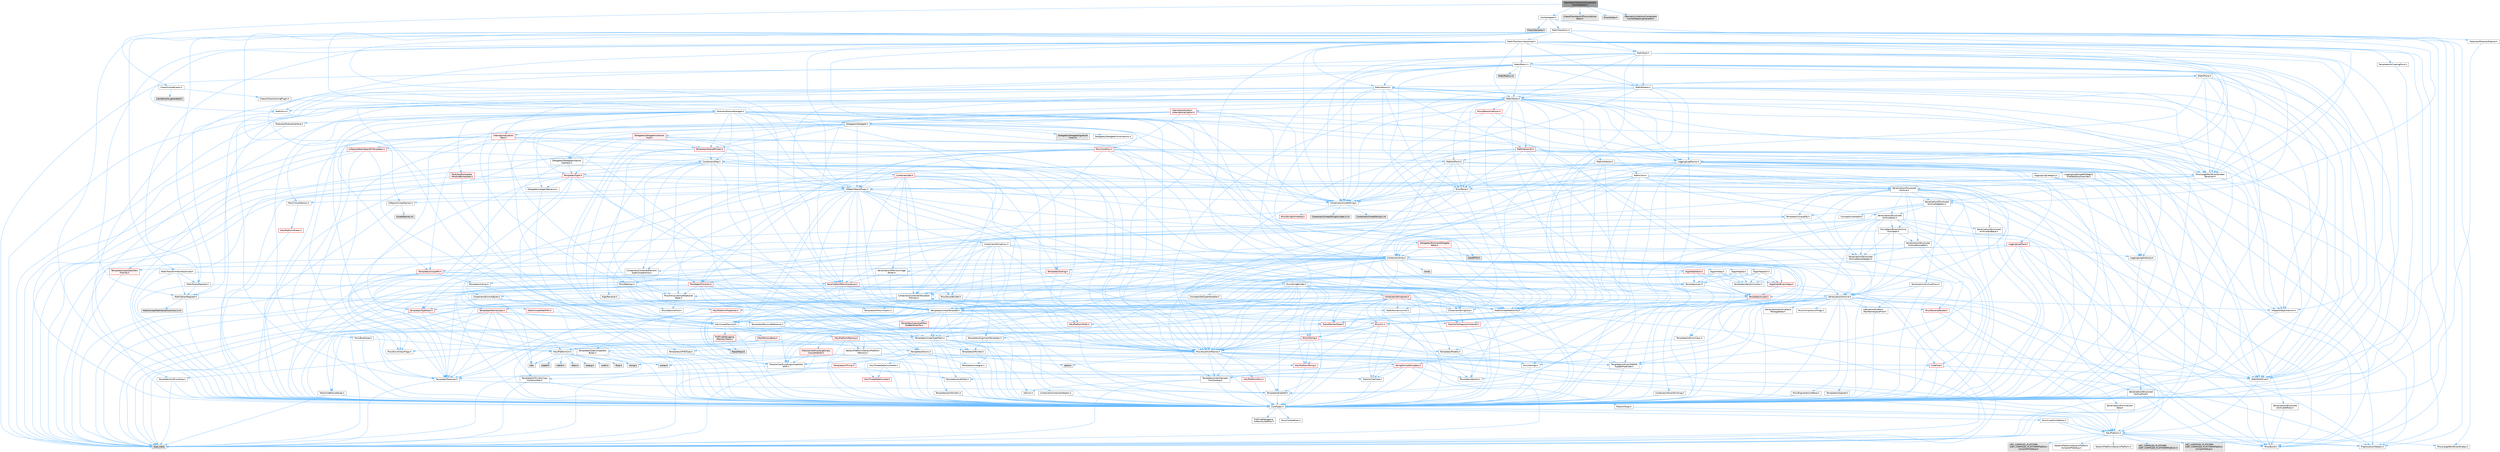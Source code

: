 digraph "GeometryCollectionComponentCacheAdapter.h"
{
 // INTERACTIVE_SVG=YES
 // LATEX_PDF_SIZE
  bgcolor="transparent";
  edge [fontname=Helvetica,fontsize=10,labelfontname=Helvetica,labelfontsize=10];
  node [fontname=Helvetica,fontsize=10,shape=box,height=0.2,width=0.4];
  Node1 [id="Node000001",label="GeometryCollectionComponent\lCacheAdapter.h",height=0.2,width=0.4,color="gray40", fillcolor="grey60", style="filled", fontcolor="black",tooltip=" "];
  Node1 -> Node2 [id="edge1_Node000001_Node000002",color="steelblue1",style="solid",tooltip=" "];
  Node2 [id="Node000002",label="CacheAdapter.h",height=0.2,width=0.4,color="grey40", fillcolor="white", style="filled",URL="$da/d29/CacheAdapter_8h.html",tooltip=" "];
  Node2 -> Node3 [id="edge2_Node000002_Node000003",color="steelblue1",style="solid",tooltip=" "];
  Node3 [id="Node000003",label="Chaos/Declares.h",height=0.2,width=0.4,color="grey60", fillcolor="#E0E0E0", style="filled",tooltip=" "];
  Node2 -> Node4 [id="edge3_Node000002_Node000004",color="steelblue1",style="solid",tooltip=" "];
  Node4 [id="Node000004",label="Features/IModularFeature.h",height=0.2,width=0.4,color="grey40", fillcolor="white", style="filled",URL="$de/d21/IModularFeature_8h.html",tooltip=" "];
  Node4 -> Node5 [id="edge4_Node000004_Node000005",color="steelblue1",style="solid",tooltip=" "];
  Node5 [id="Node000005",label="CoreTypes.h",height=0.2,width=0.4,color="grey40", fillcolor="white", style="filled",URL="$dc/dec/CoreTypes_8h.html",tooltip=" "];
  Node5 -> Node6 [id="edge5_Node000005_Node000006",color="steelblue1",style="solid",tooltip=" "];
  Node6 [id="Node000006",label="HAL/Platform.h",height=0.2,width=0.4,color="grey40", fillcolor="white", style="filled",URL="$d9/dd0/Platform_8h.html",tooltip=" "];
  Node6 -> Node7 [id="edge6_Node000006_Node000007",color="steelblue1",style="solid",tooltip=" "];
  Node7 [id="Node000007",label="Misc/Build.h",height=0.2,width=0.4,color="grey40", fillcolor="white", style="filled",URL="$d3/dbb/Build_8h.html",tooltip=" "];
  Node6 -> Node8 [id="edge7_Node000006_Node000008",color="steelblue1",style="solid",tooltip=" "];
  Node8 [id="Node000008",label="Misc/LargeWorldCoordinates.h",height=0.2,width=0.4,color="grey40", fillcolor="white", style="filled",URL="$d2/dcb/LargeWorldCoordinates_8h.html",tooltip=" "];
  Node6 -> Node9 [id="edge8_Node000006_Node000009",color="steelblue1",style="solid",tooltip=" "];
  Node9 [id="Node000009",label="type_traits",height=0.2,width=0.4,color="grey60", fillcolor="#E0E0E0", style="filled",tooltip=" "];
  Node6 -> Node10 [id="edge9_Node000006_Node000010",color="steelblue1",style="solid",tooltip=" "];
  Node10 [id="Node000010",label="PreprocessorHelpers.h",height=0.2,width=0.4,color="grey40", fillcolor="white", style="filled",URL="$db/ddb/PreprocessorHelpers_8h.html",tooltip=" "];
  Node6 -> Node11 [id="edge10_Node000006_Node000011",color="steelblue1",style="solid",tooltip=" "];
  Node11 [id="Node000011",label="UBT_COMPILED_PLATFORM\l/UBT_COMPILED_PLATFORMPlatform\lCompilerPreSetup.h",height=0.2,width=0.4,color="grey60", fillcolor="#E0E0E0", style="filled",tooltip=" "];
  Node6 -> Node12 [id="edge11_Node000006_Node000012",color="steelblue1",style="solid",tooltip=" "];
  Node12 [id="Node000012",label="GenericPlatform/GenericPlatform\lCompilerPreSetup.h",height=0.2,width=0.4,color="grey40", fillcolor="white", style="filled",URL="$d9/dc8/GenericPlatformCompilerPreSetup_8h.html",tooltip=" "];
  Node6 -> Node13 [id="edge12_Node000006_Node000013",color="steelblue1",style="solid",tooltip=" "];
  Node13 [id="Node000013",label="GenericPlatform/GenericPlatform.h",height=0.2,width=0.4,color="grey40", fillcolor="white", style="filled",URL="$d6/d84/GenericPlatform_8h.html",tooltip=" "];
  Node6 -> Node14 [id="edge13_Node000006_Node000014",color="steelblue1",style="solid",tooltip=" "];
  Node14 [id="Node000014",label="UBT_COMPILED_PLATFORM\l/UBT_COMPILED_PLATFORMPlatform.h",height=0.2,width=0.4,color="grey60", fillcolor="#E0E0E0", style="filled",tooltip=" "];
  Node6 -> Node15 [id="edge14_Node000006_Node000015",color="steelblue1",style="solid",tooltip=" "];
  Node15 [id="Node000015",label="UBT_COMPILED_PLATFORM\l/UBT_COMPILED_PLATFORMPlatform\lCompilerSetup.h",height=0.2,width=0.4,color="grey60", fillcolor="#E0E0E0", style="filled",tooltip=" "];
  Node5 -> Node16 [id="edge15_Node000005_Node000016",color="steelblue1",style="solid",tooltip=" "];
  Node16 [id="Node000016",label="ProfilingDebugging\l/UMemoryDefines.h",height=0.2,width=0.4,color="grey40", fillcolor="white", style="filled",URL="$d2/da2/UMemoryDefines_8h.html",tooltip=" "];
  Node5 -> Node17 [id="edge16_Node000005_Node000017",color="steelblue1",style="solid",tooltip=" "];
  Node17 [id="Node000017",label="Misc/CoreMiscDefines.h",height=0.2,width=0.4,color="grey40", fillcolor="white", style="filled",URL="$da/d38/CoreMiscDefines_8h.html",tooltip=" "];
  Node17 -> Node6 [id="edge17_Node000017_Node000006",color="steelblue1",style="solid",tooltip=" "];
  Node17 -> Node10 [id="edge18_Node000017_Node000010",color="steelblue1",style="solid",tooltip=" "];
  Node5 -> Node18 [id="edge19_Node000005_Node000018",color="steelblue1",style="solid",tooltip=" "];
  Node18 [id="Node000018",label="Misc/CoreDefines.h",height=0.2,width=0.4,color="grey40", fillcolor="white", style="filled",URL="$d3/dd2/CoreDefines_8h.html",tooltip=" "];
  Node2 -> Node19 [id="edge20_Node000002_Node000019",color="steelblue1",style="solid",tooltip=" "];
  Node19 [id="Node000019",label="Math/Transform.h",height=0.2,width=0.4,color="grey40", fillcolor="white", style="filled",URL="$de/d05/Math_2Transform_8h.html",tooltip=" "];
  Node19 -> Node5 [id="edge21_Node000019_Node000005",color="steelblue1",style="solid",tooltip=" "];
  Node19 -> Node10 [id="edge22_Node000019_Node000010",color="steelblue1",style="solid",tooltip=" "];
  Node19 -> Node20 [id="edge23_Node000019_Node000020",color="steelblue1",style="solid",tooltip=" "];
  Node20 [id="Node000020",label="Math/MathFwd.h",height=0.2,width=0.4,color="grey40", fillcolor="white", style="filled",URL="$d2/d10/MathFwd_8h.html",tooltip=" "];
  Node20 -> Node6 [id="edge24_Node000020_Node000006",color="steelblue1",style="solid",tooltip=" "];
  Node19 -> Node21 [id="edge25_Node000019_Node000021",color="steelblue1",style="solid",tooltip=" "];
  Node21 [id="Node000021",label="Math/Quat.h",height=0.2,width=0.4,color="grey40", fillcolor="white", style="filled",URL="$d9/de9/Quat_8h.html",tooltip=" "];
  Node21 -> Node5 [id="edge26_Node000021_Node000005",color="steelblue1",style="solid",tooltip=" "];
  Node21 -> Node22 [id="edge27_Node000021_Node000022",color="steelblue1",style="solid",tooltip=" "];
  Node22 [id="Node000022",label="Misc/AssertionMacros.h",height=0.2,width=0.4,color="grey40", fillcolor="white", style="filled",URL="$d0/dfa/AssertionMacros_8h.html",tooltip=" "];
  Node22 -> Node5 [id="edge28_Node000022_Node000005",color="steelblue1",style="solid",tooltip=" "];
  Node22 -> Node6 [id="edge29_Node000022_Node000006",color="steelblue1",style="solid",tooltip=" "];
  Node22 -> Node23 [id="edge30_Node000022_Node000023",color="steelblue1",style="solid",tooltip=" "];
  Node23 [id="Node000023",label="HAL/PlatformMisc.h",height=0.2,width=0.4,color="red", fillcolor="#FFF0F0", style="filled",URL="$d0/df5/PlatformMisc_8h.html",tooltip=" "];
  Node23 -> Node5 [id="edge31_Node000023_Node000005",color="steelblue1",style="solid",tooltip=" "];
  Node22 -> Node10 [id="edge32_Node000022_Node000010",color="steelblue1",style="solid",tooltip=" "];
  Node22 -> Node58 [id="edge33_Node000022_Node000058",color="steelblue1",style="solid",tooltip=" "];
  Node58 [id="Node000058",label="Templates/EnableIf.h",height=0.2,width=0.4,color="grey40", fillcolor="white", style="filled",URL="$d7/d60/EnableIf_8h.html",tooltip=" "];
  Node58 -> Node5 [id="edge34_Node000058_Node000005",color="steelblue1",style="solid",tooltip=" "];
  Node22 -> Node59 [id="edge35_Node000022_Node000059",color="steelblue1",style="solid",tooltip=" "];
  Node59 [id="Node000059",label="Templates/IsArrayOrRefOf\lTypeByPredicate.h",height=0.2,width=0.4,color="grey40", fillcolor="white", style="filled",URL="$d6/da1/IsArrayOrRefOfTypeByPredicate_8h.html",tooltip=" "];
  Node59 -> Node5 [id="edge36_Node000059_Node000005",color="steelblue1",style="solid",tooltip=" "];
  Node22 -> Node60 [id="edge37_Node000022_Node000060",color="steelblue1",style="solid",tooltip=" "];
  Node60 [id="Node000060",label="Templates/IsValidVariadic\lFunctionArg.h",height=0.2,width=0.4,color="grey40", fillcolor="white", style="filled",URL="$d0/dc8/IsValidVariadicFunctionArg_8h.html",tooltip=" "];
  Node60 -> Node5 [id="edge38_Node000060_Node000005",color="steelblue1",style="solid",tooltip=" "];
  Node60 -> Node61 [id="edge39_Node000060_Node000061",color="steelblue1",style="solid",tooltip=" "];
  Node61 [id="Node000061",label="IsEnum.h",height=0.2,width=0.4,color="grey40", fillcolor="white", style="filled",URL="$d4/de5/IsEnum_8h.html",tooltip=" "];
  Node60 -> Node9 [id="edge40_Node000060_Node000009",color="steelblue1",style="solid",tooltip=" "];
  Node22 -> Node62 [id="edge41_Node000022_Node000062",color="steelblue1",style="solid",tooltip=" "];
  Node62 [id="Node000062",label="Traits/IsCharEncodingCompatible\lWith.h",height=0.2,width=0.4,color="grey40", fillcolor="white", style="filled",URL="$df/dd1/IsCharEncodingCompatibleWith_8h.html",tooltip=" "];
  Node62 -> Node9 [id="edge42_Node000062_Node000009",color="steelblue1",style="solid",tooltip=" "];
  Node62 -> Node63 [id="edge43_Node000062_Node000063",color="steelblue1",style="solid",tooltip=" "];
  Node63 [id="Node000063",label="Traits/IsCharType.h",height=0.2,width=0.4,color="grey40", fillcolor="white", style="filled",URL="$db/d51/IsCharType_8h.html",tooltip=" "];
  Node63 -> Node5 [id="edge44_Node000063_Node000005",color="steelblue1",style="solid",tooltip=" "];
  Node22 -> Node64 [id="edge45_Node000022_Node000064",color="steelblue1",style="solid",tooltip=" "];
  Node64 [id="Node000064",label="Misc/VarArgs.h",height=0.2,width=0.4,color="grey40", fillcolor="white", style="filled",URL="$d5/d6f/VarArgs_8h.html",tooltip=" "];
  Node64 -> Node5 [id="edge46_Node000064_Node000005",color="steelblue1",style="solid",tooltip=" "];
  Node22 -> Node65 [id="edge47_Node000022_Node000065",color="steelblue1",style="solid",tooltip=" "];
  Node65 [id="Node000065",label="String/FormatStringSan.h",height=0.2,width=0.4,color="red", fillcolor="#FFF0F0", style="filled",URL="$d3/d8b/FormatStringSan_8h.html",tooltip=" "];
  Node65 -> Node9 [id="edge48_Node000065_Node000009",color="steelblue1",style="solid",tooltip=" "];
  Node65 -> Node5 [id="edge49_Node000065_Node000005",color="steelblue1",style="solid",tooltip=" "];
  Node65 -> Node66 [id="edge50_Node000065_Node000066",color="steelblue1",style="solid",tooltip=" "];
  Node66 [id="Node000066",label="Templates/Requires.h",height=0.2,width=0.4,color="grey40", fillcolor="white", style="filled",URL="$dc/d96/Requires_8h.html",tooltip=" "];
  Node66 -> Node58 [id="edge51_Node000066_Node000058",color="steelblue1",style="solid",tooltip=" "];
  Node66 -> Node9 [id="edge52_Node000066_Node000009",color="steelblue1",style="solid",tooltip=" "];
  Node65 -> Node67 [id="edge53_Node000065_Node000067",color="steelblue1",style="solid",tooltip=" "];
  Node67 [id="Node000067",label="Templates/Identity.h",height=0.2,width=0.4,color="grey40", fillcolor="white", style="filled",URL="$d0/dd5/Identity_8h.html",tooltip=" "];
  Node65 -> Node60 [id="edge54_Node000065_Node000060",color="steelblue1",style="solid",tooltip=" "];
  Node65 -> Node63 [id="edge55_Node000065_Node000063",color="steelblue1",style="solid",tooltip=" "];
  Node22 -> Node71 [id="edge56_Node000022_Node000071",color="steelblue1",style="solid",tooltip=" "];
  Node71 [id="Node000071",label="atomic",height=0.2,width=0.4,color="grey60", fillcolor="#E0E0E0", style="filled",tooltip=" "];
  Node21 -> Node72 [id="edge57_Node000021_Node000072",color="steelblue1",style="solid",tooltip=" "];
  Node72 [id="Node000072",label="Math/UnrealMathUtility.h",height=0.2,width=0.4,color="grey40", fillcolor="white", style="filled",URL="$db/db8/UnrealMathUtility_8h.html",tooltip=" "];
  Node72 -> Node5 [id="edge58_Node000072_Node000005",color="steelblue1",style="solid",tooltip=" "];
  Node72 -> Node22 [id="edge59_Node000072_Node000022",color="steelblue1",style="solid",tooltip=" "];
  Node72 -> Node73 [id="edge60_Node000072_Node000073",color="steelblue1",style="solid",tooltip=" "];
  Node73 [id="Node000073",label="HAL/PlatformMath.h",height=0.2,width=0.4,color="red", fillcolor="#FFF0F0", style="filled",URL="$dc/d53/PlatformMath_8h.html",tooltip=" "];
  Node73 -> Node5 [id="edge61_Node000073_Node000005",color="steelblue1",style="solid",tooltip=" "];
  Node72 -> Node20 [id="edge62_Node000072_Node000020",color="steelblue1",style="solid",tooltip=" "];
  Node72 -> Node67 [id="edge63_Node000072_Node000067",color="steelblue1",style="solid",tooltip=" "];
  Node72 -> Node66 [id="edge64_Node000072_Node000066",color="steelblue1",style="solid",tooltip=" "];
  Node21 -> Node92 [id="edge65_Node000021_Node000092",color="steelblue1",style="solid",tooltip=" "];
  Node92 [id="Node000092",label="Containers/UnrealString.h",height=0.2,width=0.4,color="grey40", fillcolor="white", style="filled",URL="$d5/dba/UnrealString_8h.html",tooltip=" "];
  Node92 -> Node93 [id="edge66_Node000092_Node000093",color="steelblue1",style="solid",tooltip=" "];
  Node93 [id="Node000093",label="Containers/UnrealStringIncludes.h.inl",height=0.2,width=0.4,color="grey60", fillcolor="#E0E0E0", style="filled",tooltip=" "];
  Node92 -> Node94 [id="edge67_Node000092_Node000094",color="steelblue1",style="solid",tooltip=" "];
  Node94 [id="Node000094",label="Containers/UnrealString.h.inl",height=0.2,width=0.4,color="grey60", fillcolor="#E0E0E0", style="filled",tooltip=" "];
  Node92 -> Node95 [id="edge68_Node000092_Node000095",color="steelblue1",style="solid",tooltip=" "];
  Node95 [id="Node000095",label="Misc/StringFormatArg.h",height=0.2,width=0.4,color="red", fillcolor="#FFF0F0", style="filled",URL="$d2/d16/StringFormatArg_8h.html",tooltip=" "];
  Node21 -> Node96 [id="edge69_Node000021_Node000096",color="steelblue1",style="solid",tooltip=" "];
  Node96 [id="Node000096",label="Logging/LogMacros.h",height=0.2,width=0.4,color="grey40", fillcolor="white", style="filled",URL="$d0/d16/LogMacros_8h.html",tooltip=" "];
  Node96 -> Node92 [id="edge70_Node000096_Node000092",color="steelblue1",style="solid",tooltip=" "];
  Node96 -> Node5 [id="edge71_Node000096_Node000005",color="steelblue1",style="solid",tooltip=" "];
  Node96 -> Node10 [id="edge72_Node000096_Node000010",color="steelblue1",style="solid",tooltip=" "];
  Node96 -> Node97 [id="edge73_Node000096_Node000097",color="steelblue1",style="solid",tooltip=" "];
  Node97 [id="Node000097",label="Logging/LogCategory.h",height=0.2,width=0.4,color="grey40", fillcolor="white", style="filled",URL="$d9/d36/LogCategory_8h.html",tooltip=" "];
  Node97 -> Node5 [id="edge74_Node000097_Node000005",color="steelblue1",style="solid",tooltip=" "];
  Node97 -> Node98 [id="edge75_Node000097_Node000098",color="steelblue1",style="solid",tooltip=" "];
  Node98 [id="Node000098",label="Logging/LogVerbosity.h",height=0.2,width=0.4,color="grey40", fillcolor="white", style="filled",URL="$d2/d8f/LogVerbosity_8h.html",tooltip=" "];
  Node98 -> Node5 [id="edge76_Node000098_Node000005",color="steelblue1",style="solid",tooltip=" "];
  Node97 -> Node99 [id="edge77_Node000097_Node000099",color="steelblue1",style="solid",tooltip=" "];
  Node99 [id="Node000099",label="UObject/NameTypes.h",height=0.2,width=0.4,color="grey40", fillcolor="white", style="filled",URL="$d6/d35/NameTypes_8h.html",tooltip=" "];
  Node99 -> Node5 [id="edge78_Node000099_Node000005",color="steelblue1",style="solid",tooltip=" "];
  Node99 -> Node22 [id="edge79_Node000099_Node000022",color="steelblue1",style="solid",tooltip=" "];
  Node99 -> Node100 [id="edge80_Node000099_Node000100",color="steelblue1",style="solid",tooltip=" "];
  Node100 [id="Node000100",label="HAL/UnrealMemory.h",height=0.2,width=0.4,color="grey40", fillcolor="white", style="filled",URL="$d9/d96/UnrealMemory_8h.html",tooltip=" "];
  Node100 -> Node5 [id="edge81_Node000100_Node000005",color="steelblue1",style="solid",tooltip=" "];
  Node100 -> Node101 [id="edge82_Node000100_Node000101",color="steelblue1",style="solid",tooltip=" "];
  Node101 [id="Node000101",label="GenericPlatform/GenericPlatform\lMemory.h",height=0.2,width=0.4,color="grey40", fillcolor="white", style="filled",URL="$dd/d22/GenericPlatformMemory_8h.html",tooltip=" "];
  Node101 -> Node30 [id="edge83_Node000101_Node000030",color="steelblue1",style="solid",tooltip=" "];
  Node30 [id="Node000030",label="CoreFwd.h",height=0.2,width=0.4,color="red", fillcolor="#FFF0F0", style="filled",URL="$d1/d1e/CoreFwd_8h.html",tooltip=" "];
  Node30 -> Node5 [id="edge84_Node000030_Node000005",color="steelblue1",style="solid",tooltip=" "];
  Node30 -> Node20 [id="edge85_Node000030_Node000020",color="steelblue1",style="solid",tooltip=" "];
  Node101 -> Node5 [id="edge86_Node000101_Node000005",color="steelblue1",style="solid",tooltip=" "];
  Node101 -> Node102 [id="edge87_Node000101_Node000102",color="steelblue1",style="solid",tooltip=" "];
  Node102 [id="Node000102",label="HAL/PlatformString.h",height=0.2,width=0.4,color="red", fillcolor="#FFF0F0", style="filled",URL="$db/db5/PlatformString_8h.html",tooltip=" "];
  Node102 -> Node5 [id="edge88_Node000102_Node000005",color="steelblue1",style="solid",tooltip=" "];
  Node101 -> Node43 [id="edge89_Node000101_Node000043",color="steelblue1",style="solid",tooltip=" "];
  Node43 [id="Node000043",label="string.h",height=0.2,width=0.4,color="grey60", fillcolor="#E0E0E0", style="filled",tooltip=" "];
  Node101 -> Node36 [id="edge90_Node000101_Node000036",color="steelblue1",style="solid",tooltip=" "];
  Node36 [id="Node000036",label="wchar.h",height=0.2,width=0.4,color="grey60", fillcolor="#E0E0E0", style="filled",tooltip=" "];
  Node100 -> Node104 [id="edge91_Node000100_Node000104",color="steelblue1",style="solid",tooltip=" "];
  Node104 [id="Node000104",label="HAL/MemoryBase.h",height=0.2,width=0.4,color="red", fillcolor="#FFF0F0", style="filled",URL="$d6/d9f/MemoryBase_8h.html",tooltip=" "];
  Node104 -> Node5 [id="edge92_Node000104_Node000005",color="steelblue1",style="solid",tooltip=" "];
  Node104 -> Node34 [id="edge93_Node000104_Node000034",color="steelblue1",style="solid",tooltip=" "];
  Node34 [id="Node000034",label="HAL/PlatformCrt.h",height=0.2,width=0.4,color="grey40", fillcolor="white", style="filled",URL="$d8/d75/PlatformCrt_8h.html",tooltip=" "];
  Node34 -> Node35 [id="edge94_Node000034_Node000035",color="steelblue1",style="solid",tooltip=" "];
  Node35 [id="Node000035",label="new",height=0.2,width=0.4,color="grey60", fillcolor="#E0E0E0", style="filled",tooltip=" "];
  Node34 -> Node36 [id="edge95_Node000034_Node000036",color="steelblue1",style="solid",tooltip=" "];
  Node34 -> Node37 [id="edge96_Node000034_Node000037",color="steelblue1",style="solid",tooltip=" "];
  Node37 [id="Node000037",label="stddef.h",height=0.2,width=0.4,color="grey60", fillcolor="#E0E0E0", style="filled",tooltip=" "];
  Node34 -> Node38 [id="edge97_Node000034_Node000038",color="steelblue1",style="solid",tooltip=" "];
  Node38 [id="Node000038",label="stdlib.h",height=0.2,width=0.4,color="grey60", fillcolor="#E0E0E0", style="filled",tooltip=" "];
  Node34 -> Node39 [id="edge98_Node000034_Node000039",color="steelblue1",style="solid",tooltip=" "];
  Node39 [id="Node000039",label="stdio.h",height=0.2,width=0.4,color="grey60", fillcolor="#E0E0E0", style="filled",tooltip=" "];
  Node34 -> Node40 [id="edge99_Node000034_Node000040",color="steelblue1",style="solid",tooltip=" "];
  Node40 [id="Node000040",label="stdarg.h",height=0.2,width=0.4,color="grey60", fillcolor="#E0E0E0", style="filled",tooltip=" "];
  Node34 -> Node41 [id="edge100_Node000034_Node000041",color="steelblue1",style="solid",tooltip=" "];
  Node41 [id="Node000041",label="math.h",height=0.2,width=0.4,color="grey60", fillcolor="#E0E0E0", style="filled",tooltip=" "];
  Node34 -> Node42 [id="edge101_Node000034_Node000042",color="steelblue1",style="solid",tooltip=" "];
  Node42 [id="Node000042",label="float.h",height=0.2,width=0.4,color="grey60", fillcolor="#E0E0E0", style="filled",tooltip=" "];
  Node34 -> Node43 [id="edge102_Node000034_Node000043",color="steelblue1",style="solid",tooltip=" "];
  Node104 -> Node107 [id="edge103_Node000104_Node000107",color="steelblue1",style="solid",tooltip=" "];
  Node107 [id="Node000107",label="Templates/Atomic.h",height=0.2,width=0.4,color="grey40", fillcolor="white", style="filled",URL="$d3/d91/Atomic_8h.html",tooltip=" "];
  Node107 -> Node108 [id="edge104_Node000107_Node000108",color="steelblue1",style="solid",tooltip=" "];
  Node108 [id="Node000108",label="HAL/ThreadSafeCounter.h",height=0.2,width=0.4,color="red", fillcolor="#FFF0F0", style="filled",URL="$dc/dc9/ThreadSafeCounter_8h.html",tooltip=" "];
  Node108 -> Node5 [id="edge105_Node000108_Node000005",color="steelblue1",style="solid",tooltip=" "];
  Node107 -> Node109 [id="edge106_Node000107_Node000109",color="steelblue1",style="solid",tooltip=" "];
  Node109 [id="Node000109",label="HAL/ThreadSafeCounter64.h",height=0.2,width=0.4,color="grey40", fillcolor="white", style="filled",URL="$d0/d12/ThreadSafeCounter64_8h.html",tooltip=" "];
  Node109 -> Node5 [id="edge107_Node000109_Node000005",color="steelblue1",style="solid",tooltip=" "];
  Node109 -> Node108 [id="edge108_Node000109_Node000108",color="steelblue1",style="solid",tooltip=" "];
  Node107 -> Node88 [id="edge109_Node000107_Node000088",color="steelblue1",style="solid",tooltip=" "];
  Node88 [id="Node000088",label="Templates/IsIntegral.h",height=0.2,width=0.4,color="grey40", fillcolor="white", style="filled",URL="$da/d64/IsIntegral_8h.html",tooltip=" "];
  Node88 -> Node5 [id="edge110_Node000088_Node000005",color="steelblue1",style="solid",tooltip=" "];
  Node107 -> Node110 [id="edge111_Node000107_Node000110",color="steelblue1",style="solid",tooltip=" "];
  Node110 [id="Node000110",label="Templates/IsTrivial.h",height=0.2,width=0.4,color="red", fillcolor="#FFF0F0", style="filled",URL="$da/d4c/IsTrivial_8h.html",tooltip=" "];
  Node110 -> Node75 [id="edge112_Node000110_Node000075",color="steelblue1",style="solid",tooltip=" "];
  Node75 [id="Node000075",label="Templates/AndOrNot.h",height=0.2,width=0.4,color="grey40", fillcolor="white", style="filled",URL="$db/d0a/AndOrNot_8h.html",tooltip=" "];
  Node75 -> Node5 [id="edge113_Node000075_Node000005",color="steelblue1",style="solid",tooltip=" "];
  Node110 -> Node85 [id="edge114_Node000110_Node000085",color="steelblue1",style="solid",tooltip=" "];
  Node85 [id="Node000085",label="Templates/IsTriviallyCopy\lConstructible.h",height=0.2,width=0.4,color="grey40", fillcolor="white", style="filled",URL="$d3/d78/IsTriviallyCopyConstructible_8h.html",tooltip=" "];
  Node85 -> Node5 [id="edge115_Node000085_Node000005",color="steelblue1",style="solid",tooltip=" "];
  Node85 -> Node9 [id="edge116_Node000085_Node000009",color="steelblue1",style="solid",tooltip=" "];
  Node110 -> Node9 [id="edge117_Node000110_Node000009",color="steelblue1",style="solid",tooltip=" "];
  Node107 -> Node112 [id="edge118_Node000107_Node000112",color="steelblue1",style="solid",tooltip=" "];
  Node112 [id="Node000112",label="Traits/IntType.h",height=0.2,width=0.4,color="grey40", fillcolor="white", style="filled",URL="$d7/deb/IntType_8h.html",tooltip=" "];
  Node112 -> Node6 [id="edge119_Node000112_Node000006",color="steelblue1",style="solid",tooltip=" "];
  Node107 -> Node71 [id="edge120_Node000107_Node000071",color="steelblue1",style="solid",tooltip=" "];
  Node100 -> Node113 [id="edge121_Node000100_Node000113",color="steelblue1",style="solid",tooltip=" "];
  Node113 [id="Node000113",label="HAL/PlatformMemory.h",height=0.2,width=0.4,color="red", fillcolor="#FFF0F0", style="filled",URL="$de/d68/PlatformMemory_8h.html",tooltip=" "];
  Node113 -> Node5 [id="edge122_Node000113_Node000005",color="steelblue1",style="solid",tooltip=" "];
  Node113 -> Node101 [id="edge123_Node000113_Node000101",color="steelblue1",style="solid",tooltip=" "];
  Node100 -> Node115 [id="edge124_Node000100_Node000115",color="steelblue1",style="solid",tooltip=" "];
  Node115 [id="Node000115",label="ProfilingDebugging\l/MemoryTrace.h",height=0.2,width=0.4,color="red", fillcolor="#FFF0F0", style="filled",URL="$da/dd7/MemoryTrace_8h.html",tooltip=" "];
  Node115 -> Node6 [id="edge125_Node000115_Node000006",color="steelblue1",style="solid",tooltip=" "];
  Node115 -> Node46 [id="edge126_Node000115_Node000046",color="steelblue1",style="solid",tooltip=" "];
  Node46 [id="Node000046",label="Misc/EnumClassFlags.h",height=0.2,width=0.4,color="grey40", fillcolor="white", style="filled",URL="$d8/de7/EnumClassFlags_8h.html",tooltip=" "];
  Node115 -> Node57 [id="edge127_Node000115_Node000057",color="steelblue1",style="solid",tooltip=" "];
  Node57 [id="Node000057",label="Trace/Trace.h",height=0.2,width=0.4,color="grey60", fillcolor="#E0E0E0", style="filled",tooltip=" "];
  Node100 -> Node80 [id="edge128_Node000100_Node000080",color="steelblue1",style="solid",tooltip=" "];
  Node80 [id="Node000080",label="Templates/IsPointer.h",height=0.2,width=0.4,color="grey40", fillcolor="white", style="filled",URL="$d7/d05/IsPointer_8h.html",tooltip=" "];
  Node80 -> Node5 [id="edge129_Node000080_Node000005",color="steelblue1",style="solid",tooltip=" "];
  Node99 -> Node79 [id="edge130_Node000099_Node000079",color="steelblue1",style="solid",tooltip=" "];
  Node79 [id="Node000079",label="Templates/UnrealTypeTraits.h",height=0.2,width=0.4,color="grey40", fillcolor="white", style="filled",URL="$d2/d2d/UnrealTypeTraits_8h.html",tooltip=" "];
  Node79 -> Node5 [id="edge131_Node000079_Node000005",color="steelblue1",style="solid",tooltip=" "];
  Node79 -> Node80 [id="edge132_Node000079_Node000080",color="steelblue1",style="solid",tooltip=" "];
  Node79 -> Node22 [id="edge133_Node000079_Node000022",color="steelblue1",style="solid",tooltip=" "];
  Node79 -> Node75 [id="edge134_Node000079_Node000075",color="steelblue1",style="solid",tooltip=" "];
  Node79 -> Node58 [id="edge135_Node000079_Node000058",color="steelblue1",style="solid",tooltip=" "];
  Node79 -> Node81 [id="edge136_Node000079_Node000081",color="steelblue1",style="solid",tooltip=" "];
  Node81 [id="Node000081",label="Templates/IsArithmetic.h",height=0.2,width=0.4,color="grey40", fillcolor="white", style="filled",URL="$d2/d5d/IsArithmetic_8h.html",tooltip=" "];
  Node81 -> Node5 [id="edge137_Node000081_Node000005",color="steelblue1",style="solid",tooltip=" "];
  Node79 -> Node61 [id="edge138_Node000079_Node000061",color="steelblue1",style="solid",tooltip=" "];
  Node79 -> Node82 [id="edge139_Node000079_Node000082",color="steelblue1",style="solid",tooltip=" "];
  Node82 [id="Node000082",label="Templates/Models.h",height=0.2,width=0.4,color="grey40", fillcolor="white", style="filled",URL="$d3/d0c/Models_8h.html",tooltip=" "];
  Node82 -> Node67 [id="edge140_Node000082_Node000067",color="steelblue1",style="solid",tooltip=" "];
  Node79 -> Node83 [id="edge141_Node000079_Node000083",color="steelblue1",style="solid",tooltip=" "];
  Node83 [id="Node000083",label="Templates/IsPODType.h",height=0.2,width=0.4,color="grey40", fillcolor="white", style="filled",URL="$d7/db1/IsPODType_8h.html",tooltip=" "];
  Node83 -> Node5 [id="edge142_Node000083_Node000005",color="steelblue1",style="solid",tooltip=" "];
  Node79 -> Node84 [id="edge143_Node000079_Node000084",color="steelblue1",style="solid",tooltip=" "];
  Node84 [id="Node000084",label="Templates/IsUECoreType.h",height=0.2,width=0.4,color="grey40", fillcolor="white", style="filled",URL="$d1/db8/IsUECoreType_8h.html",tooltip=" "];
  Node84 -> Node5 [id="edge144_Node000084_Node000005",color="steelblue1",style="solid",tooltip=" "];
  Node84 -> Node9 [id="edge145_Node000084_Node000009",color="steelblue1",style="solid",tooltip=" "];
  Node79 -> Node85 [id="edge146_Node000079_Node000085",color="steelblue1",style="solid",tooltip=" "];
  Node99 -> Node116 [id="edge147_Node000099_Node000116",color="steelblue1",style="solid",tooltip=" "];
  Node116 [id="Node000116",label="Templates/UnrealTemplate.h",height=0.2,width=0.4,color="grey40", fillcolor="white", style="filled",URL="$d4/d24/UnrealTemplate_8h.html",tooltip=" "];
  Node116 -> Node5 [id="edge148_Node000116_Node000005",color="steelblue1",style="solid",tooltip=" "];
  Node116 -> Node80 [id="edge149_Node000116_Node000080",color="steelblue1",style="solid",tooltip=" "];
  Node116 -> Node100 [id="edge150_Node000116_Node000100",color="steelblue1",style="solid",tooltip=" "];
  Node116 -> Node117 [id="edge151_Node000116_Node000117",color="steelblue1",style="solid",tooltip=" "];
  Node117 [id="Node000117",label="Templates/CopyQualifiers\lAndRefsFromTo.h",height=0.2,width=0.4,color="red", fillcolor="#FFF0F0", style="filled",URL="$d3/db3/CopyQualifiersAndRefsFromTo_8h.html",tooltip=" "];
  Node116 -> Node79 [id="edge152_Node000116_Node000079",color="steelblue1",style="solid",tooltip=" "];
  Node116 -> Node77 [id="edge153_Node000116_Node000077",color="steelblue1",style="solid",tooltip=" "];
  Node77 [id="Node000077",label="Templates/RemoveReference.h",height=0.2,width=0.4,color="grey40", fillcolor="white", style="filled",URL="$da/dbe/RemoveReference_8h.html",tooltip=" "];
  Node77 -> Node5 [id="edge154_Node000077_Node000005",color="steelblue1",style="solid",tooltip=" "];
  Node116 -> Node66 [id="edge155_Node000116_Node000066",color="steelblue1",style="solid",tooltip=" "];
  Node116 -> Node89 [id="edge156_Node000116_Node000089",color="steelblue1",style="solid",tooltip=" "];
  Node89 [id="Node000089",label="Templates/TypeCompatible\lBytes.h",height=0.2,width=0.4,color="grey40", fillcolor="white", style="filled",URL="$df/d0a/TypeCompatibleBytes_8h.html",tooltip=" "];
  Node89 -> Node5 [id="edge157_Node000089_Node000005",color="steelblue1",style="solid",tooltip=" "];
  Node89 -> Node43 [id="edge158_Node000089_Node000043",color="steelblue1",style="solid",tooltip=" "];
  Node89 -> Node35 [id="edge159_Node000089_Node000035",color="steelblue1",style="solid",tooltip=" "];
  Node89 -> Node9 [id="edge160_Node000089_Node000009",color="steelblue1",style="solid",tooltip=" "];
  Node116 -> Node67 [id="edge161_Node000116_Node000067",color="steelblue1",style="solid",tooltip=" "];
  Node116 -> Node28 [id="edge162_Node000116_Node000028",color="steelblue1",style="solid",tooltip=" "];
  Node28 [id="Node000028",label="Traits/IsContiguousContainer.h",height=0.2,width=0.4,color="red", fillcolor="#FFF0F0", style="filled",URL="$d5/d3c/IsContiguousContainer_8h.html",tooltip=" "];
  Node28 -> Node5 [id="edge163_Node000028_Node000005",color="steelblue1",style="solid",tooltip=" "];
  Node116 -> Node119 [id="edge164_Node000116_Node000119",color="steelblue1",style="solid",tooltip=" "];
  Node119 [id="Node000119",label="Traits/UseBitwiseSwap.h",height=0.2,width=0.4,color="grey40", fillcolor="white", style="filled",URL="$db/df3/UseBitwiseSwap_8h.html",tooltip=" "];
  Node119 -> Node5 [id="edge165_Node000119_Node000005",color="steelblue1",style="solid",tooltip=" "];
  Node119 -> Node9 [id="edge166_Node000119_Node000009",color="steelblue1",style="solid",tooltip=" "];
  Node116 -> Node9 [id="edge167_Node000116_Node000009",color="steelblue1",style="solid",tooltip=" "];
  Node99 -> Node92 [id="edge168_Node000099_Node000092",color="steelblue1",style="solid",tooltip=" "];
  Node99 -> Node120 [id="edge169_Node000099_Node000120",color="steelblue1",style="solid",tooltip=" "];
  Node120 [id="Node000120",label="HAL/CriticalSection.h",height=0.2,width=0.4,color="grey40", fillcolor="white", style="filled",URL="$d6/d90/CriticalSection_8h.html",tooltip=" "];
  Node120 -> Node121 [id="edge170_Node000120_Node000121",color="steelblue1",style="solid",tooltip=" "];
  Node121 [id="Node000121",label="HAL/PlatformMutex.h",height=0.2,width=0.4,color="red", fillcolor="#FFF0F0", style="filled",URL="$d9/d0b/PlatformMutex_8h.html",tooltip=" "];
  Node121 -> Node5 [id="edge171_Node000121_Node000005",color="steelblue1",style="solid",tooltip=" "];
  Node99 -> Node123 [id="edge172_Node000099_Node000123",color="steelblue1",style="solid",tooltip=" "];
  Node123 [id="Node000123",label="Containers/StringConv.h",height=0.2,width=0.4,color="grey40", fillcolor="white", style="filled",URL="$d3/ddf/StringConv_8h.html",tooltip=" "];
  Node123 -> Node5 [id="edge173_Node000123_Node000005",color="steelblue1",style="solid",tooltip=" "];
  Node123 -> Node22 [id="edge174_Node000123_Node000022",color="steelblue1",style="solid",tooltip=" "];
  Node123 -> Node124 [id="edge175_Node000123_Node000124",color="steelblue1",style="solid",tooltip=" "];
  Node124 [id="Node000124",label="Containers/ContainerAllocation\lPolicies.h",height=0.2,width=0.4,color="grey40", fillcolor="white", style="filled",URL="$d7/dff/ContainerAllocationPolicies_8h.html",tooltip=" "];
  Node124 -> Node5 [id="edge176_Node000124_Node000005",color="steelblue1",style="solid",tooltip=" "];
  Node124 -> Node125 [id="edge177_Node000124_Node000125",color="steelblue1",style="solid",tooltip=" "];
  Node125 [id="Node000125",label="Containers/ContainerHelpers.h",height=0.2,width=0.4,color="grey40", fillcolor="white", style="filled",URL="$d7/d33/ContainerHelpers_8h.html",tooltip=" "];
  Node125 -> Node5 [id="edge178_Node000125_Node000005",color="steelblue1",style="solid",tooltip=" "];
  Node124 -> Node124 [id="edge179_Node000124_Node000124",color="steelblue1",style="solid",tooltip=" "];
  Node124 -> Node73 [id="edge180_Node000124_Node000073",color="steelblue1",style="solid",tooltip=" "];
  Node124 -> Node100 [id="edge181_Node000124_Node000100",color="steelblue1",style="solid",tooltip=" "];
  Node124 -> Node44 [id="edge182_Node000124_Node000044",color="steelblue1",style="solid",tooltip=" "];
  Node44 [id="Node000044",label="Math/NumericLimits.h",height=0.2,width=0.4,color="grey40", fillcolor="white", style="filled",URL="$df/d1b/NumericLimits_8h.html",tooltip=" "];
  Node44 -> Node5 [id="edge183_Node000044_Node000005",color="steelblue1",style="solid",tooltip=" "];
  Node124 -> Node22 [id="edge184_Node000124_Node000022",color="steelblue1",style="solid",tooltip=" "];
  Node124 -> Node126 [id="edge185_Node000124_Node000126",color="steelblue1",style="solid",tooltip=" "];
  Node126 [id="Node000126",label="Templates/IsPolymorphic.h",height=0.2,width=0.4,color="grey40", fillcolor="white", style="filled",URL="$dc/d20/IsPolymorphic_8h.html",tooltip=" "];
  Node124 -> Node127 [id="edge186_Node000124_Node000127",color="steelblue1",style="solid",tooltip=" "];
  Node127 [id="Node000127",label="Templates/MemoryOps.h",height=0.2,width=0.4,color="red", fillcolor="#FFF0F0", style="filled",URL="$db/dea/MemoryOps_8h.html",tooltip=" "];
  Node127 -> Node5 [id="edge187_Node000127_Node000005",color="steelblue1",style="solid",tooltip=" "];
  Node127 -> Node100 [id="edge188_Node000127_Node000100",color="steelblue1",style="solid",tooltip=" "];
  Node127 -> Node85 [id="edge189_Node000127_Node000085",color="steelblue1",style="solid",tooltip=" "];
  Node127 -> Node66 [id="edge190_Node000127_Node000066",color="steelblue1",style="solid",tooltip=" "];
  Node127 -> Node79 [id="edge191_Node000127_Node000079",color="steelblue1",style="solid",tooltip=" "];
  Node127 -> Node119 [id="edge192_Node000127_Node000119",color="steelblue1",style="solid",tooltip=" "];
  Node127 -> Node35 [id="edge193_Node000127_Node000035",color="steelblue1",style="solid",tooltip=" "];
  Node127 -> Node9 [id="edge194_Node000127_Node000009",color="steelblue1",style="solid",tooltip=" "];
  Node124 -> Node89 [id="edge195_Node000124_Node000089",color="steelblue1",style="solid",tooltip=" "];
  Node124 -> Node9 [id="edge196_Node000124_Node000009",color="steelblue1",style="solid",tooltip=" "];
  Node123 -> Node128 [id="edge197_Node000123_Node000128",color="steelblue1",style="solid",tooltip=" "];
  Node128 [id="Node000128",label="Containers/Array.h",height=0.2,width=0.4,color="grey40", fillcolor="white", style="filled",URL="$df/dd0/Array_8h.html",tooltip=" "];
  Node128 -> Node5 [id="edge198_Node000128_Node000005",color="steelblue1",style="solid",tooltip=" "];
  Node128 -> Node22 [id="edge199_Node000128_Node000022",color="steelblue1",style="solid",tooltip=" "];
  Node128 -> Node129 [id="edge200_Node000128_Node000129",color="steelblue1",style="solid",tooltip=" "];
  Node129 [id="Node000129",label="Misc/IntrusiveUnsetOptional\lState.h",height=0.2,width=0.4,color="grey40", fillcolor="white", style="filled",URL="$d2/d0a/IntrusiveUnsetOptionalState_8h.html",tooltip=" "];
  Node129 -> Node130 [id="edge201_Node000129_Node000130",color="steelblue1",style="solid",tooltip=" "];
  Node130 [id="Node000130",label="Misc/OptionalFwd.h",height=0.2,width=0.4,color="grey40", fillcolor="white", style="filled",URL="$dc/d50/OptionalFwd_8h.html",tooltip=" "];
  Node128 -> Node131 [id="edge202_Node000128_Node000131",color="steelblue1",style="solid",tooltip=" "];
  Node131 [id="Node000131",label="Misc/ReverseIterate.h",height=0.2,width=0.4,color="red", fillcolor="#FFF0F0", style="filled",URL="$db/de3/ReverseIterate_8h.html",tooltip=" "];
  Node131 -> Node6 [id="edge203_Node000131_Node000006",color="steelblue1",style="solid",tooltip=" "];
  Node128 -> Node100 [id="edge204_Node000128_Node000100",color="steelblue1",style="solid",tooltip=" "];
  Node128 -> Node79 [id="edge205_Node000128_Node000079",color="steelblue1",style="solid",tooltip=" "];
  Node128 -> Node116 [id="edge206_Node000128_Node000116",color="steelblue1",style="solid",tooltip=" "];
  Node128 -> Node133 [id="edge207_Node000128_Node000133",color="steelblue1",style="solid",tooltip=" "];
  Node133 [id="Node000133",label="Containers/AllowShrinking.h",height=0.2,width=0.4,color="grey40", fillcolor="white", style="filled",URL="$d7/d1a/AllowShrinking_8h.html",tooltip=" "];
  Node133 -> Node5 [id="edge208_Node000133_Node000005",color="steelblue1",style="solid",tooltip=" "];
  Node128 -> Node124 [id="edge209_Node000128_Node000124",color="steelblue1",style="solid",tooltip=" "];
  Node128 -> Node134 [id="edge210_Node000128_Node000134",color="steelblue1",style="solid",tooltip=" "];
  Node134 [id="Node000134",label="Containers/ContainerElement\lTypeCompatibility.h",height=0.2,width=0.4,color="grey40", fillcolor="white", style="filled",URL="$df/ddf/ContainerElementTypeCompatibility_8h.html",tooltip=" "];
  Node134 -> Node5 [id="edge211_Node000134_Node000005",color="steelblue1",style="solid",tooltip=" "];
  Node134 -> Node79 [id="edge212_Node000134_Node000079",color="steelblue1",style="solid",tooltip=" "];
  Node128 -> Node135 [id="edge213_Node000128_Node000135",color="steelblue1",style="solid",tooltip=" "];
  Node135 [id="Node000135",label="Serialization/Archive.h",height=0.2,width=0.4,color="grey40", fillcolor="white", style="filled",URL="$d7/d3b/Archive_8h.html",tooltip=" "];
  Node135 -> Node30 [id="edge214_Node000135_Node000030",color="steelblue1",style="solid",tooltip=" "];
  Node135 -> Node5 [id="edge215_Node000135_Node000005",color="steelblue1",style="solid",tooltip=" "];
  Node135 -> Node136 [id="edge216_Node000135_Node000136",color="steelblue1",style="solid",tooltip=" "];
  Node136 [id="Node000136",label="HAL/PlatformProperties.h",height=0.2,width=0.4,color="red", fillcolor="#FFF0F0", style="filled",URL="$d9/db0/PlatformProperties_8h.html",tooltip=" "];
  Node136 -> Node5 [id="edge217_Node000136_Node000005",color="steelblue1",style="solid",tooltip=" "];
  Node135 -> Node139 [id="edge218_Node000135_Node000139",color="steelblue1",style="solid",tooltip=" "];
  Node139 [id="Node000139",label="Internationalization\l/TextNamespaceFwd.h",height=0.2,width=0.4,color="grey40", fillcolor="white", style="filled",URL="$d8/d97/TextNamespaceFwd_8h.html",tooltip=" "];
  Node139 -> Node5 [id="edge219_Node000139_Node000005",color="steelblue1",style="solid",tooltip=" "];
  Node135 -> Node20 [id="edge220_Node000135_Node000020",color="steelblue1",style="solid",tooltip=" "];
  Node135 -> Node22 [id="edge221_Node000135_Node000022",color="steelblue1",style="solid",tooltip=" "];
  Node135 -> Node7 [id="edge222_Node000135_Node000007",color="steelblue1",style="solid",tooltip=" "];
  Node135 -> Node45 [id="edge223_Node000135_Node000045",color="steelblue1",style="solid",tooltip=" "];
  Node45 [id="Node000045",label="Misc/CompressionFlags.h",height=0.2,width=0.4,color="grey40", fillcolor="white", style="filled",URL="$d9/d76/CompressionFlags_8h.html",tooltip=" "];
  Node135 -> Node140 [id="edge224_Node000135_Node000140",color="steelblue1",style="solid",tooltip=" "];
  Node140 [id="Node000140",label="Misc/EngineVersionBase.h",height=0.2,width=0.4,color="grey40", fillcolor="white", style="filled",URL="$d5/d2b/EngineVersionBase_8h.html",tooltip=" "];
  Node140 -> Node5 [id="edge225_Node000140_Node000005",color="steelblue1",style="solid",tooltip=" "];
  Node135 -> Node64 [id="edge226_Node000135_Node000064",color="steelblue1",style="solid",tooltip=" "];
  Node135 -> Node141 [id="edge227_Node000135_Node000141",color="steelblue1",style="solid",tooltip=" "];
  Node141 [id="Node000141",label="Serialization/ArchiveCook\lData.h",height=0.2,width=0.4,color="grey40", fillcolor="white", style="filled",URL="$dc/db6/ArchiveCookData_8h.html",tooltip=" "];
  Node141 -> Node6 [id="edge228_Node000141_Node000006",color="steelblue1",style="solid",tooltip=" "];
  Node135 -> Node142 [id="edge229_Node000135_Node000142",color="steelblue1",style="solid",tooltip=" "];
  Node142 [id="Node000142",label="Serialization/ArchiveSave\lPackageData.h",height=0.2,width=0.4,color="grey40", fillcolor="white", style="filled",URL="$d1/d37/ArchiveSavePackageData_8h.html",tooltip=" "];
  Node135 -> Node58 [id="edge230_Node000135_Node000058",color="steelblue1",style="solid",tooltip=" "];
  Node135 -> Node59 [id="edge231_Node000135_Node000059",color="steelblue1",style="solid",tooltip=" "];
  Node135 -> Node143 [id="edge232_Node000135_Node000143",color="steelblue1",style="solid",tooltip=" "];
  Node143 [id="Node000143",label="Templates/IsEnumClass.h",height=0.2,width=0.4,color="grey40", fillcolor="white", style="filled",URL="$d7/d15/IsEnumClass_8h.html",tooltip=" "];
  Node143 -> Node5 [id="edge233_Node000143_Node000005",color="steelblue1",style="solid",tooltip=" "];
  Node143 -> Node75 [id="edge234_Node000143_Node000075",color="steelblue1",style="solid",tooltip=" "];
  Node135 -> Node87 [id="edge235_Node000135_Node000087",color="steelblue1",style="solid",tooltip=" "];
  Node87 [id="Node000087",label="Templates/IsSigned.h",height=0.2,width=0.4,color="grey40", fillcolor="white", style="filled",URL="$d8/dd8/IsSigned_8h.html",tooltip=" "];
  Node87 -> Node5 [id="edge236_Node000087_Node000005",color="steelblue1",style="solid",tooltip=" "];
  Node135 -> Node60 [id="edge237_Node000135_Node000060",color="steelblue1",style="solid",tooltip=" "];
  Node135 -> Node116 [id="edge238_Node000135_Node000116",color="steelblue1",style="solid",tooltip=" "];
  Node135 -> Node62 [id="edge239_Node000135_Node000062",color="steelblue1",style="solid",tooltip=" "];
  Node135 -> Node144 [id="edge240_Node000135_Node000144",color="steelblue1",style="solid",tooltip=" "];
  Node144 [id="Node000144",label="UObject/ObjectVersion.h",height=0.2,width=0.4,color="grey40", fillcolor="white", style="filled",URL="$da/d63/ObjectVersion_8h.html",tooltip=" "];
  Node144 -> Node5 [id="edge241_Node000144_Node000005",color="steelblue1",style="solid",tooltip=" "];
  Node128 -> Node145 [id="edge242_Node000128_Node000145",color="steelblue1",style="solid",tooltip=" "];
  Node145 [id="Node000145",label="Serialization/MemoryImage\lWriter.h",height=0.2,width=0.4,color="grey40", fillcolor="white", style="filled",URL="$d0/d08/MemoryImageWriter_8h.html",tooltip=" "];
  Node145 -> Node5 [id="edge243_Node000145_Node000005",color="steelblue1",style="solid",tooltip=" "];
  Node145 -> Node146 [id="edge244_Node000145_Node000146",color="steelblue1",style="solid",tooltip=" "];
  Node146 [id="Node000146",label="Serialization/MemoryLayout.h",height=0.2,width=0.4,color="red", fillcolor="#FFF0F0", style="filled",URL="$d7/d66/MemoryLayout_8h.html",tooltip=" "];
  Node146 -> Node149 [id="edge245_Node000146_Node000149",color="steelblue1",style="solid",tooltip=" "];
  Node149 [id="Node000149",label="Containers/EnumAsByte.h",height=0.2,width=0.4,color="grey40", fillcolor="white", style="filled",URL="$d6/d9a/EnumAsByte_8h.html",tooltip=" "];
  Node149 -> Node5 [id="edge246_Node000149_Node000005",color="steelblue1",style="solid",tooltip=" "];
  Node149 -> Node83 [id="edge247_Node000149_Node000083",color="steelblue1",style="solid",tooltip=" "];
  Node149 -> Node150 [id="edge248_Node000149_Node000150",color="steelblue1",style="solid",tooltip=" "];
  Node150 [id="Node000150",label="Templates/TypeHash.h",height=0.2,width=0.4,color="red", fillcolor="#FFF0F0", style="filled",URL="$d1/d62/TypeHash_8h.html",tooltip=" "];
  Node150 -> Node5 [id="edge249_Node000150_Node000005",color="steelblue1",style="solid",tooltip=" "];
  Node150 -> Node66 [id="edge250_Node000150_Node000066",color="steelblue1",style="solid",tooltip=" "];
  Node150 -> Node151 [id="edge251_Node000150_Node000151",color="steelblue1",style="solid",tooltip=" "];
  Node151 [id="Node000151",label="Misc/Crc.h",height=0.2,width=0.4,color="red", fillcolor="#FFF0F0", style="filled",URL="$d4/dd2/Crc_8h.html",tooltip=" "];
  Node151 -> Node5 [id="edge252_Node000151_Node000005",color="steelblue1",style="solid",tooltip=" "];
  Node151 -> Node102 [id="edge253_Node000151_Node000102",color="steelblue1",style="solid",tooltip=" "];
  Node151 -> Node22 [id="edge254_Node000151_Node000022",color="steelblue1",style="solid",tooltip=" "];
  Node151 -> Node152 [id="edge255_Node000151_Node000152",color="steelblue1",style="solid",tooltip=" "];
  Node152 [id="Node000152",label="Misc/CString.h",height=0.2,width=0.4,color="red", fillcolor="#FFF0F0", style="filled",URL="$d2/d49/CString_8h.html",tooltip=" "];
  Node152 -> Node5 [id="edge256_Node000152_Node000005",color="steelblue1",style="solid",tooltip=" "];
  Node152 -> Node34 [id="edge257_Node000152_Node000034",color="steelblue1",style="solid",tooltip=" "];
  Node152 -> Node102 [id="edge258_Node000152_Node000102",color="steelblue1",style="solid",tooltip=" "];
  Node152 -> Node22 [id="edge259_Node000152_Node000022",color="steelblue1",style="solid",tooltip=" "];
  Node152 -> Node64 [id="edge260_Node000152_Node000064",color="steelblue1",style="solid",tooltip=" "];
  Node152 -> Node59 [id="edge261_Node000152_Node000059",color="steelblue1",style="solid",tooltip=" "];
  Node152 -> Node60 [id="edge262_Node000152_Node000060",color="steelblue1",style="solid",tooltip=" "];
  Node152 -> Node62 [id="edge263_Node000152_Node000062",color="steelblue1",style="solid",tooltip=" "];
  Node151 -> Node79 [id="edge264_Node000151_Node000079",color="steelblue1",style="solid",tooltip=" "];
  Node151 -> Node63 [id="edge265_Node000151_Node000063",color="steelblue1",style="solid",tooltip=" "];
  Node150 -> Node9 [id="edge266_Node000150_Node000009",color="steelblue1",style="solid",tooltip=" "];
  Node146 -> Node25 [id="edge267_Node000146_Node000025",color="steelblue1",style="solid",tooltip=" "];
  Node25 [id="Node000025",label="Containers/StringFwd.h",height=0.2,width=0.4,color="grey40", fillcolor="white", style="filled",URL="$df/d37/StringFwd_8h.html",tooltip=" "];
  Node25 -> Node5 [id="edge268_Node000025_Node000005",color="steelblue1",style="solid",tooltip=" "];
  Node25 -> Node26 [id="edge269_Node000025_Node000026",color="steelblue1",style="solid",tooltip=" "];
  Node26 [id="Node000026",label="Traits/ElementType.h",height=0.2,width=0.4,color="red", fillcolor="#FFF0F0", style="filled",URL="$d5/d4f/ElementType_8h.html",tooltip=" "];
  Node26 -> Node6 [id="edge270_Node000026_Node000006",color="steelblue1",style="solid",tooltip=" "];
  Node26 -> Node9 [id="edge271_Node000026_Node000009",color="steelblue1",style="solid",tooltip=" "];
  Node25 -> Node28 [id="edge272_Node000025_Node000028",color="steelblue1",style="solid",tooltip=" "];
  Node146 -> Node100 [id="edge273_Node000146_Node000100",color="steelblue1",style="solid",tooltip=" "];
  Node146 -> Node58 [id="edge274_Node000146_Node000058",color="steelblue1",style="solid",tooltip=" "];
  Node146 -> Node126 [id="edge275_Node000146_Node000126",color="steelblue1",style="solid",tooltip=" "];
  Node146 -> Node82 [id="edge276_Node000146_Node000082",color="steelblue1",style="solid",tooltip=" "];
  Node146 -> Node116 [id="edge277_Node000146_Node000116",color="steelblue1",style="solid",tooltip=" "];
  Node128 -> Node159 [id="edge278_Node000128_Node000159",color="steelblue1",style="solid",tooltip=" "];
  Node159 [id="Node000159",label="Algo/Heapify.h",height=0.2,width=0.4,color="grey40", fillcolor="white", style="filled",URL="$d0/d2a/Heapify_8h.html",tooltip=" "];
  Node159 -> Node160 [id="edge279_Node000159_Node000160",color="steelblue1",style="solid",tooltip=" "];
  Node160 [id="Node000160",label="Algo/Impl/BinaryHeap.h",height=0.2,width=0.4,color="red", fillcolor="#FFF0F0", style="filled",URL="$d7/da3/Algo_2Impl_2BinaryHeap_8h.html",tooltip=" "];
  Node160 -> Node161 [id="edge280_Node000160_Node000161",color="steelblue1",style="solid",tooltip=" "];
  Node161 [id="Node000161",label="Templates/Invoke.h",height=0.2,width=0.4,color="red", fillcolor="#FFF0F0", style="filled",URL="$d7/deb/Invoke_8h.html",tooltip=" "];
  Node161 -> Node5 [id="edge281_Node000161_Node000005",color="steelblue1",style="solid",tooltip=" "];
  Node161 -> Node116 [id="edge282_Node000161_Node000116",color="steelblue1",style="solid",tooltip=" "];
  Node161 -> Node9 [id="edge283_Node000161_Node000009",color="steelblue1",style="solid",tooltip=" "];
  Node160 -> Node9 [id="edge284_Node000160_Node000009",color="steelblue1",style="solid",tooltip=" "];
  Node159 -> Node165 [id="edge285_Node000159_Node000165",color="steelblue1",style="solid",tooltip=" "];
  Node165 [id="Node000165",label="Templates/IdentityFunctor.h",height=0.2,width=0.4,color="grey40", fillcolor="white", style="filled",URL="$d7/d2e/IdentityFunctor_8h.html",tooltip=" "];
  Node165 -> Node6 [id="edge286_Node000165_Node000006",color="steelblue1",style="solid",tooltip=" "];
  Node159 -> Node161 [id="edge287_Node000159_Node000161",color="steelblue1",style="solid",tooltip=" "];
  Node159 -> Node166 [id="edge288_Node000159_Node000166",color="steelblue1",style="solid",tooltip=" "];
  Node166 [id="Node000166",label="Templates/Less.h",height=0.2,width=0.4,color="grey40", fillcolor="white", style="filled",URL="$de/dc8/Less_8h.html",tooltip=" "];
  Node166 -> Node5 [id="edge289_Node000166_Node000005",color="steelblue1",style="solid",tooltip=" "];
  Node166 -> Node116 [id="edge290_Node000166_Node000116",color="steelblue1",style="solid",tooltip=" "];
  Node159 -> Node116 [id="edge291_Node000159_Node000116",color="steelblue1",style="solid",tooltip=" "];
  Node128 -> Node167 [id="edge292_Node000128_Node000167",color="steelblue1",style="solid",tooltip=" "];
  Node167 [id="Node000167",label="Algo/HeapSort.h",height=0.2,width=0.4,color="grey40", fillcolor="white", style="filled",URL="$d3/d92/HeapSort_8h.html",tooltip=" "];
  Node167 -> Node160 [id="edge293_Node000167_Node000160",color="steelblue1",style="solid",tooltip=" "];
  Node167 -> Node165 [id="edge294_Node000167_Node000165",color="steelblue1",style="solid",tooltip=" "];
  Node167 -> Node166 [id="edge295_Node000167_Node000166",color="steelblue1",style="solid",tooltip=" "];
  Node167 -> Node116 [id="edge296_Node000167_Node000116",color="steelblue1",style="solid",tooltip=" "];
  Node128 -> Node168 [id="edge297_Node000128_Node000168",color="steelblue1",style="solid",tooltip=" "];
  Node168 [id="Node000168",label="Algo/IsHeap.h",height=0.2,width=0.4,color="grey40", fillcolor="white", style="filled",URL="$de/d32/IsHeap_8h.html",tooltip=" "];
  Node168 -> Node160 [id="edge298_Node000168_Node000160",color="steelblue1",style="solid",tooltip=" "];
  Node168 -> Node165 [id="edge299_Node000168_Node000165",color="steelblue1",style="solid",tooltip=" "];
  Node168 -> Node161 [id="edge300_Node000168_Node000161",color="steelblue1",style="solid",tooltip=" "];
  Node168 -> Node166 [id="edge301_Node000168_Node000166",color="steelblue1",style="solid",tooltip=" "];
  Node168 -> Node116 [id="edge302_Node000168_Node000116",color="steelblue1",style="solid",tooltip=" "];
  Node128 -> Node160 [id="edge303_Node000128_Node000160",color="steelblue1",style="solid",tooltip=" "];
  Node128 -> Node169 [id="edge304_Node000128_Node000169",color="steelblue1",style="solid",tooltip=" "];
  Node169 [id="Node000169",label="Algo/StableSort.h",height=0.2,width=0.4,color="red", fillcolor="#FFF0F0", style="filled",URL="$d7/d3c/StableSort_8h.html",tooltip=" "];
  Node169 -> Node165 [id="edge305_Node000169_Node000165",color="steelblue1",style="solid",tooltip=" "];
  Node169 -> Node161 [id="edge306_Node000169_Node000161",color="steelblue1",style="solid",tooltip=" "];
  Node169 -> Node166 [id="edge307_Node000169_Node000166",color="steelblue1",style="solid",tooltip=" "];
  Node169 -> Node116 [id="edge308_Node000169_Node000116",color="steelblue1",style="solid",tooltip=" "];
  Node128 -> Node172 [id="edge309_Node000128_Node000172",color="steelblue1",style="solid",tooltip=" "];
  Node172 [id="Node000172",label="Concepts/GetTypeHashable.h",height=0.2,width=0.4,color="grey40", fillcolor="white", style="filled",URL="$d3/da2/GetTypeHashable_8h.html",tooltip=" "];
  Node172 -> Node5 [id="edge310_Node000172_Node000005",color="steelblue1",style="solid",tooltip=" "];
  Node172 -> Node150 [id="edge311_Node000172_Node000150",color="steelblue1",style="solid",tooltip=" "];
  Node128 -> Node165 [id="edge312_Node000128_Node000165",color="steelblue1",style="solid",tooltip=" "];
  Node128 -> Node161 [id="edge313_Node000128_Node000161",color="steelblue1",style="solid",tooltip=" "];
  Node128 -> Node166 [id="edge314_Node000128_Node000166",color="steelblue1",style="solid",tooltip=" "];
  Node128 -> Node173 [id="edge315_Node000128_Node000173",color="steelblue1",style="solid",tooltip=" "];
  Node173 [id="Node000173",label="Templates/LosesQualifiers\lFromTo.h",height=0.2,width=0.4,color="red", fillcolor="#FFF0F0", style="filled",URL="$d2/db3/LosesQualifiersFromTo_8h.html",tooltip=" "];
  Node173 -> Node9 [id="edge316_Node000173_Node000009",color="steelblue1",style="solid",tooltip=" "];
  Node128 -> Node66 [id="edge317_Node000128_Node000066",color="steelblue1",style="solid",tooltip=" "];
  Node128 -> Node174 [id="edge318_Node000128_Node000174",color="steelblue1",style="solid",tooltip=" "];
  Node174 [id="Node000174",label="Templates/Sorting.h",height=0.2,width=0.4,color="red", fillcolor="#FFF0F0", style="filled",URL="$d3/d9e/Sorting_8h.html",tooltip=" "];
  Node174 -> Node5 [id="edge319_Node000174_Node000005",color="steelblue1",style="solid",tooltip=" "];
  Node174 -> Node73 [id="edge320_Node000174_Node000073",color="steelblue1",style="solid",tooltip=" "];
  Node174 -> Node166 [id="edge321_Node000174_Node000166",color="steelblue1",style="solid",tooltip=" "];
  Node128 -> Node177 [id="edge322_Node000128_Node000177",color="steelblue1",style="solid",tooltip=" "];
  Node177 [id="Node000177",label="Templates/AlignmentTemplates.h",height=0.2,width=0.4,color="grey40", fillcolor="white", style="filled",URL="$dd/d32/AlignmentTemplates_8h.html",tooltip=" "];
  Node177 -> Node5 [id="edge323_Node000177_Node000005",color="steelblue1",style="solid",tooltip=" "];
  Node177 -> Node88 [id="edge324_Node000177_Node000088",color="steelblue1",style="solid",tooltip=" "];
  Node177 -> Node80 [id="edge325_Node000177_Node000080",color="steelblue1",style="solid",tooltip=" "];
  Node128 -> Node26 [id="edge326_Node000128_Node000026",color="steelblue1",style="solid",tooltip=" "];
  Node128 -> Node90 [id="edge327_Node000128_Node000090",color="steelblue1",style="solid",tooltip=" "];
  Node90 [id="Node000090",label="limits",height=0.2,width=0.4,color="grey60", fillcolor="#E0E0E0", style="filled",tooltip=" "];
  Node128 -> Node9 [id="edge328_Node000128_Node000009",color="steelblue1",style="solid",tooltip=" "];
  Node123 -> Node152 [id="edge329_Node000123_Node000152",color="steelblue1",style="solid",tooltip=" "];
  Node123 -> Node178 [id="edge330_Node000123_Node000178",color="steelblue1",style="solid",tooltip=" "];
  Node178 [id="Node000178",label="Templates/IsArray.h",height=0.2,width=0.4,color="grey40", fillcolor="white", style="filled",URL="$d8/d8d/IsArray_8h.html",tooltip=" "];
  Node178 -> Node5 [id="edge331_Node000178_Node000005",color="steelblue1",style="solid",tooltip=" "];
  Node123 -> Node116 [id="edge332_Node000123_Node000116",color="steelblue1",style="solid",tooltip=" "];
  Node123 -> Node79 [id="edge333_Node000123_Node000079",color="steelblue1",style="solid",tooltip=" "];
  Node123 -> Node26 [id="edge334_Node000123_Node000026",color="steelblue1",style="solid",tooltip=" "];
  Node123 -> Node62 [id="edge335_Node000123_Node000062",color="steelblue1",style="solid",tooltip=" "];
  Node123 -> Node28 [id="edge336_Node000123_Node000028",color="steelblue1",style="solid",tooltip=" "];
  Node123 -> Node9 [id="edge337_Node000123_Node000009",color="steelblue1",style="solid",tooltip=" "];
  Node99 -> Node25 [id="edge338_Node000099_Node000025",color="steelblue1",style="solid",tooltip=" "];
  Node99 -> Node179 [id="edge339_Node000099_Node000179",color="steelblue1",style="solid",tooltip=" "];
  Node179 [id="Node000179",label="UObject/UnrealNames.h",height=0.2,width=0.4,color="grey40", fillcolor="white", style="filled",URL="$d8/db1/UnrealNames_8h.html",tooltip=" "];
  Node179 -> Node5 [id="edge340_Node000179_Node000005",color="steelblue1",style="solid",tooltip=" "];
  Node179 -> Node180 [id="edge341_Node000179_Node000180",color="steelblue1",style="solid",tooltip=" "];
  Node180 [id="Node000180",label="UnrealNames.inl",height=0.2,width=0.4,color="grey60", fillcolor="#E0E0E0", style="filled",tooltip=" "];
  Node99 -> Node107 [id="edge342_Node000099_Node000107",color="steelblue1",style="solid",tooltip=" "];
  Node99 -> Node146 [id="edge343_Node000099_Node000146",color="steelblue1",style="solid",tooltip=" "];
  Node99 -> Node129 [id="edge344_Node000099_Node000129",color="steelblue1",style="solid",tooltip=" "];
  Node99 -> Node181 [id="edge345_Node000099_Node000181",color="steelblue1",style="solid",tooltip=" "];
  Node181 [id="Node000181",label="Misc/StringBuilder.h",height=0.2,width=0.4,color="grey40", fillcolor="white", style="filled",URL="$d4/d52/StringBuilder_8h.html",tooltip=" "];
  Node181 -> Node25 [id="edge346_Node000181_Node000025",color="steelblue1",style="solid",tooltip=" "];
  Node181 -> Node182 [id="edge347_Node000181_Node000182",color="steelblue1",style="solid",tooltip=" "];
  Node182 [id="Node000182",label="Containers/StringView.h",height=0.2,width=0.4,color="red", fillcolor="#FFF0F0", style="filled",URL="$dd/dea/StringView_8h.html",tooltip=" "];
  Node182 -> Node5 [id="edge348_Node000182_Node000005",color="steelblue1",style="solid",tooltip=" "];
  Node182 -> Node25 [id="edge349_Node000182_Node000025",color="steelblue1",style="solid",tooltip=" "];
  Node182 -> Node100 [id="edge350_Node000182_Node000100",color="steelblue1",style="solid",tooltip=" "];
  Node182 -> Node44 [id="edge351_Node000182_Node000044",color="steelblue1",style="solid",tooltip=" "];
  Node182 -> Node72 [id="edge352_Node000182_Node000072",color="steelblue1",style="solid",tooltip=" "];
  Node182 -> Node151 [id="edge353_Node000182_Node000151",color="steelblue1",style="solid",tooltip=" "];
  Node182 -> Node152 [id="edge354_Node000182_Node000152",color="steelblue1",style="solid",tooltip=" "];
  Node182 -> Node131 [id="edge355_Node000182_Node000131",color="steelblue1",style="solid",tooltip=" "];
  Node182 -> Node66 [id="edge356_Node000182_Node000066",color="steelblue1",style="solid",tooltip=" "];
  Node182 -> Node116 [id="edge357_Node000182_Node000116",color="steelblue1",style="solid",tooltip=" "];
  Node182 -> Node26 [id="edge358_Node000182_Node000026",color="steelblue1",style="solid",tooltip=" "];
  Node182 -> Node62 [id="edge359_Node000182_Node000062",color="steelblue1",style="solid",tooltip=" "];
  Node182 -> Node63 [id="edge360_Node000182_Node000063",color="steelblue1",style="solid",tooltip=" "];
  Node182 -> Node28 [id="edge361_Node000182_Node000028",color="steelblue1",style="solid",tooltip=" "];
  Node182 -> Node9 [id="edge362_Node000182_Node000009",color="steelblue1",style="solid",tooltip=" "];
  Node181 -> Node5 [id="edge363_Node000181_Node000005",color="steelblue1",style="solid",tooltip=" "];
  Node181 -> Node102 [id="edge364_Node000181_Node000102",color="steelblue1",style="solid",tooltip=" "];
  Node181 -> Node100 [id="edge365_Node000181_Node000100",color="steelblue1",style="solid",tooltip=" "];
  Node181 -> Node22 [id="edge366_Node000181_Node000022",color="steelblue1",style="solid",tooltip=" "];
  Node181 -> Node152 [id="edge367_Node000181_Node000152",color="steelblue1",style="solid",tooltip=" "];
  Node181 -> Node58 [id="edge368_Node000181_Node000058",color="steelblue1",style="solid",tooltip=" "];
  Node181 -> Node59 [id="edge369_Node000181_Node000059",color="steelblue1",style="solid",tooltip=" "];
  Node181 -> Node60 [id="edge370_Node000181_Node000060",color="steelblue1",style="solid",tooltip=" "];
  Node181 -> Node66 [id="edge371_Node000181_Node000066",color="steelblue1",style="solid",tooltip=" "];
  Node181 -> Node116 [id="edge372_Node000181_Node000116",color="steelblue1",style="solid",tooltip=" "];
  Node181 -> Node79 [id="edge373_Node000181_Node000079",color="steelblue1",style="solid",tooltip=" "];
  Node181 -> Node62 [id="edge374_Node000181_Node000062",color="steelblue1",style="solid",tooltip=" "];
  Node181 -> Node185 [id="edge375_Node000181_Node000185",color="steelblue1",style="solid",tooltip=" "];
  Node185 [id="Node000185",label="Traits/IsCharEncodingSimply\lConvertibleTo.h",height=0.2,width=0.4,color="red", fillcolor="#FFF0F0", style="filled",URL="$d4/dee/IsCharEncodingSimplyConvertibleTo_8h.html",tooltip=" "];
  Node185 -> Node9 [id="edge376_Node000185_Node000009",color="steelblue1",style="solid",tooltip=" "];
  Node185 -> Node62 [id="edge377_Node000185_Node000062",color="steelblue1",style="solid",tooltip=" "];
  Node185 -> Node63 [id="edge378_Node000185_Node000063",color="steelblue1",style="solid",tooltip=" "];
  Node181 -> Node63 [id="edge379_Node000181_Node000063",color="steelblue1",style="solid",tooltip=" "];
  Node181 -> Node28 [id="edge380_Node000181_Node000028",color="steelblue1",style="solid",tooltip=" "];
  Node181 -> Node9 [id="edge381_Node000181_Node000009",color="steelblue1",style="solid",tooltip=" "];
  Node99 -> Node57 [id="edge382_Node000099_Node000057",color="steelblue1",style="solid",tooltip=" "];
  Node96 -> Node187 [id="edge383_Node000096_Node000187",color="steelblue1",style="solid",tooltip=" "];
  Node187 [id="Node000187",label="Logging/LogScopedCategory\lAndVerbosityOverride.h",height=0.2,width=0.4,color="grey40", fillcolor="white", style="filled",URL="$de/dba/LogScopedCategoryAndVerbosityOverride_8h.html",tooltip=" "];
  Node187 -> Node5 [id="edge384_Node000187_Node000005",color="steelblue1",style="solid",tooltip=" "];
  Node187 -> Node98 [id="edge385_Node000187_Node000098",color="steelblue1",style="solid",tooltip=" "];
  Node187 -> Node99 [id="edge386_Node000187_Node000099",color="steelblue1",style="solid",tooltip=" "];
  Node96 -> Node188 [id="edge387_Node000096_Node000188",color="steelblue1",style="solid",tooltip=" "];
  Node188 [id="Node000188",label="Logging/LogTrace.h",height=0.2,width=0.4,color="red", fillcolor="#FFF0F0", style="filled",URL="$d5/d91/LogTrace_8h.html",tooltip=" "];
  Node188 -> Node5 [id="edge388_Node000188_Node000005",color="steelblue1",style="solid",tooltip=" "];
  Node188 -> Node128 [id="edge389_Node000188_Node000128",color="steelblue1",style="solid",tooltip=" "];
  Node188 -> Node10 [id="edge390_Node000188_Node000010",color="steelblue1",style="solid",tooltip=" "];
  Node188 -> Node98 [id="edge391_Node000188_Node000098",color="steelblue1",style="solid",tooltip=" "];
  Node188 -> Node7 [id="edge392_Node000188_Node000007",color="steelblue1",style="solid",tooltip=" "];
  Node188 -> Node59 [id="edge393_Node000188_Node000059",color="steelblue1",style="solid",tooltip=" "];
  Node188 -> Node57 [id="edge394_Node000188_Node000057",color="steelblue1",style="solid",tooltip=" "];
  Node188 -> Node62 [id="edge395_Node000188_Node000062",color="steelblue1",style="solid",tooltip=" "];
  Node96 -> Node98 [id="edge396_Node000096_Node000098",color="steelblue1",style="solid",tooltip=" "];
  Node96 -> Node22 [id="edge397_Node000096_Node000022",color="steelblue1",style="solid",tooltip=" "];
  Node96 -> Node7 [id="edge398_Node000096_Node000007",color="steelblue1",style="solid",tooltip=" "];
  Node96 -> Node64 [id="edge399_Node000096_Node000064",color="steelblue1",style="solid",tooltip=" "];
  Node96 -> Node65 [id="edge400_Node000096_Node000065",color="steelblue1",style="solid",tooltip=" "];
  Node96 -> Node58 [id="edge401_Node000096_Node000058",color="steelblue1",style="solid",tooltip=" "];
  Node96 -> Node59 [id="edge402_Node000096_Node000059",color="steelblue1",style="solid",tooltip=" "];
  Node96 -> Node60 [id="edge403_Node000096_Node000060",color="steelblue1",style="solid",tooltip=" "];
  Node96 -> Node62 [id="edge404_Node000096_Node000062",color="steelblue1",style="solid",tooltip=" "];
  Node96 -> Node9 [id="edge405_Node000096_Node000009",color="steelblue1",style="solid",tooltip=" "];
  Node21 -> Node20 [id="edge406_Node000021_Node000020",color="steelblue1",style="solid",tooltip=" "];
  Node21 -> Node189 [id="edge407_Node000021_Node000189",color="steelblue1",style="solid",tooltip=" "];
  Node189 [id="Node000189",label="Math/Vector.h",height=0.2,width=0.4,color="grey40", fillcolor="white", style="filled",URL="$d6/dbe/Vector_8h.html",tooltip=" "];
  Node189 -> Node5 [id="edge408_Node000189_Node000005",color="steelblue1",style="solid",tooltip=" "];
  Node189 -> Node22 [id="edge409_Node000189_Node000022",color="steelblue1",style="solid",tooltip=" "];
  Node189 -> Node20 [id="edge410_Node000189_Node000020",color="steelblue1",style="solid",tooltip=" "];
  Node189 -> Node44 [id="edge411_Node000189_Node000044",color="steelblue1",style="solid",tooltip=" "];
  Node189 -> Node151 [id="edge412_Node000189_Node000151",color="steelblue1",style="solid",tooltip=" "];
  Node189 -> Node72 [id="edge413_Node000189_Node000072",color="steelblue1",style="solid",tooltip=" "];
  Node189 -> Node92 [id="edge414_Node000189_Node000092",color="steelblue1",style="solid",tooltip=" "];
  Node189 -> Node190 [id="edge415_Node000189_Node000190",color="steelblue1",style="solid",tooltip=" "];
  Node190 [id="Node000190",label="Misc/Parse.h",height=0.2,width=0.4,color="grey40", fillcolor="white", style="filled",URL="$dc/d71/Parse_8h.html",tooltip=" "];
  Node190 -> Node25 [id="edge416_Node000190_Node000025",color="steelblue1",style="solid",tooltip=" "];
  Node190 -> Node92 [id="edge417_Node000190_Node000092",color="steelblue1",style="solid",tooltip=" "];
  Node190 -> Node5 [id="edge418_Node000190_Node000005",color="steelblue1",style="solid",tooltip=" "];
  Node190 -> Node34 [id="edge419_Node000190_Node000034",color="steelblue1",style="solid",tooltip=" "];
  Node190 -> Node7 [id="edge420_Node000190_Node000007",color="steelblue1",style="solid",tooltip=" "];
  Node190 -> Node46 [id="edge421_Node000190_Node000046",color="steelblue1",style="solid",tooltip=" "];
  Node190 -> Node191 [id="edge422_Node000190_Node000191",color="steelblue1",style="solid",tooltip=" "];
  Node191 [id="Node000191",label="Templates/Function.h",height=0.2,width=0.4,color="red", fillcolor="#FFF0F0", style="filled",URL="$df/df5/Function_8h.html",tooltip=" "];
  Node191 -> Node5 [id="edge423_Node000191_Node000005",color="steelblue1",style="solid",tooltip=" "];
  Node191 -> Node22 [id="edge424_Node000191_Node000022",color="steelblue1",style="solid",tooltip=" "];
  Node191 -> Node129 [id="edge425_Node000191_Node000129",color="steelblue1",style="solid",tooltip=" "];
  Node191 -> Node100 [id="edge426_Node000191_Node000100",color="steelblue1",style="solid",tooltip=" "];
  Node191 -> Node79 [id="edge427_Node000191_Node000079",color="steelblue1",style="solid",tooltip=" "];
  Node191 -> Node161 [id="edge428_Node000191_Node000161",color="steelblue1",style="solid",tooltip=" "];
  Node191 -> Node116 [id="edge429_Node000191_Node000116",color="steelblue1",style="solid",tooltip=" "];
  Node191 -> Node66 [id="edge430_Node000191_Node000066",color="steelblue1",style="solid",tooltip=" "];
  Node191 -> Node72 [id="edge431_Node000191_Node000072",color="steelblue1",style="solid",tooltip=" "];
  Node191 -> Node35 [id="edge432_Node000191_Node000035",color="steelblue1",style="solid",tooltip=" "];
  Node191 -> Node9 [id="edge433_Node000191_Node000009",color="steelblue1",style="solid",tooltip=" "];
  Node189 -> Node193 [id="edge434_Node000189_Node000193",color="steelblue1",style="solid",tooltip=" "];
  Node193 [id="Node000193",label="Misc/LargeWorldCoordinates\lSerializer.h",height=0.2,width=0.4,color="grey40", fillcolor="white", style="filled",URL="$d7/df9/LargeWorldCoordinatesSerializer_8h.html",tooltip=" "];
  Node193 -> Node99 [id="edge435_Node000193_Node000099",color="steelblue1",style="solid",tooltip=" "];
  Node193 -> Node144 [id="edge436_Node000193_Node000144",color="steelblue1",style="solid",tooltip=" "];
  Node193 -> Node194 [id="edge437_Node000193_Node000194",color="steelblue1",style="solid",tooltip=" "];
  Node194 [id="Node000194",label="Serialization/Structured\lArchive.h",height=0.2,width=0.4,color="grey40", fillcolor="white", style="filled",URL="$d9/d1e/StructuredArchive_8h.html",tooltip=" "];
  Node194 -> Node128 [id="edge438_Node000194_Node000128",color="steelblue1",style="solid",tooltip=" "];
  Node194 -> Node124 [id="edge439_Node000194_Node000124",color="steelblue1",style="solid",tooltip=" "];
  Node194 -> Node5 [id="edge440_Node000194_Node000005",color="steelblue1",style="solid",tooltip=" "];
  Node194 -> Node195 [id="edge441_Node000194_Node000195",color="steelblue1",style="solid",tooltip=" "];
  Node195 [id="Node000195",label="Formatters/BinaryArchive\lFormatter.h",height=0.2,width=0.4,color="grey40", fillcolor="white", style="filled",URL="$d2/d01/BinaryArchiveFormatter_8h.html",tooltip=" "];
  Node195 -> Node128 [id="edge442_Node000195_Node000128",color="steelblue1",style="solid",tooltip=" "];
  Node195 -> Node6 [id="edge443_Node000195_Node000006",color="steelblue1",style="solid",tooltip=" "];
  Node195 -> Node135 [id="edge444_Node000195_Node000135",color="steelblue1",style="solid",tooltip=" "];
  Node195 -> Node196 [id="edge445_Node000195_Node000196",color="steelblue1",style="solid",tooltip=" "];
  Node196 [id="Node000196",label="Serialization/Structured\lArchiveFormatter.h",height=0.2,width=0.4,color="grey40", fillcolor="white", style="filled",URL="$db/dfe/StructuredArchiveFormatter_8h.html",tooltip=" "];
  Node196 -> Node128 [id="edge446_Node000196_Node000128",color="steelblue1",style="solid",tooltip=" "];
  Node196 -> Node30 [id="edge447_Node000196_Node000030",color="steelblue1",style="solid",tooltip=" "];
  Node196 -> Node5 [id="edge448_Node000196_Node000005",color="steelblue1",style="solid",tooltip=" "];
  Node196 -> Node197 [id="edge449_Node000196_Node000197",color="steelblue1",style="solid",tooltip=" "];
  Node197 [id="Node000197",label="Serialization/Structured\lArchiveNameHelpers.h",height=0.2,width=0.4,color="grey40", fillcolor="white", style="filled",URL="$d0/d7b/StructuredArchiveNameHelpers_8h.html",tooltip=" "];
  Node197 -> Node5 [id="edge450_Node000197_Node000005",color="steelblue1",style="solid",tooltip=" "];
  Node197 -> Node67 [id="edge451_Node000197_Node000067",color="steelblue1",style="solid",tooltip=" "];
  Node195 -> Node197 [id="edge452_Node000195_Node000197",color="steelblue1",style="solid",tooltip=" "];
  Node194 -> Node7 [id="edge453_Node000194_Node000007",color="steelblue1",style="solid",tooltip=" "];
  Node194 -> Node135 [id="edge454_Node000194_Node000135",color="steelblue1",style="solid",tooltip=" "];
  Node194 -> Node198 [id="edge455_Node000194_Node000198",color="steelblue1",style="solid",tooltip=" "];
  Node198 [id="Node000198",label="Serialization/Structured\lArchiveAdapters.h",height=0.2,width=0.4,color="grey40", fillcolor="white", style="filled",URL="$d3/de1/StructuredArchiveAdapters_8h.html",tooltip=" "];
  Node198 -> Node5 [id="edge456_Node000198_Node000005",color="steelblue1",style="solid",tooltip=" "];
  Node198 -> Node199 [id="edge457_Node000198_Node000199",color="steelblue1",style="solid",tooltip=" "];
  Node199 [id="Node000199",label="Concepts/Insertable.h",height=0.2,width=0.4,color="grey40", fillcolor="white", style="filled",URL="$d8/d3b/Insertable_8h.html",tooltip=" "];
  Node198 -> Node82 [id="edge458_Node000198_Node000082",color="steelblue1",style="solid",tooltip=" "];
  Node198 -> Node200 [id="edge459_Node000198_Node000200",color="steelblue1",style="solid",tooltip=" "];
  Node200 [id="Node000200",label="Serialization/ArchiveProxy.h",height=0.2,width=0.4,color="grey40", fillcolor="white", style="filled",URL="$dc/dda/ArchiveProxy_8h.html",tooltip=" "];
  Node200 -> Node5 [id="edge460_Node000200_Node000005",color="steelblue1",style="solid",tooltip=" "];
  Node200 -> Node139 [id="edge461_Node000200_Node000139",color="steelblue1",style="solid",tooltip=" "];
  Node200 -> Node135 [id="edge462_Node000200_Node000135",color="steelblue1",style="solid",tooltip=" "];
  Node198 -> Node201 [id="edge463_Node000198_Node000201",color="steelblue1",style="solid",tooltip=" "];
  Node201 [id="Node000201",label="Serialization/Structured\lArchiveSlots.h",height=0.2,width=0.4,color="grey40", fillcolor="white", style="filled",URL="$d2/d87/StructuredArchiveSlots_8h.html",tooltip=" "];
  Node201 -> Node128 [id="edge464_Node000201_Node000128",color="steelblue1",style="solid",tooltip=" "];
  Node201 -> Node5 [id="edge465_Node000201_Node000005",color="steelblue1",style="solid",tooltip=" "];
  Node201 -> Node195 [id="edge466_Node000201_Node000195",color="steelblue1",style="solid",tooltip=" "];
  Node201 -> Node7 [id="edge467_Node000201_Node000007",color="steelblue1",style="solid",tooltip=" "];
  Node201 -> Node202 [id="edge468_Node000201_Node000202",color="steelblue1",style="solid",tooltip=" "];
  Node202 [id="Node000202",label="Misc/Optional.h",height=0.2,width=0.4,color="grey40", fillcolor="white", style="filled",URL="$d2/dae/Optional_8h.html",tooltip=" "];
  Node202 -> Node5 [id="edge469_Node000202_Node000005",color="steelblue1",style="solid",tooltip=" "];
  Node202 -> Node22 [id="edge470_Node000202_Node000022",color="steelblue1",style="solid",tooltip=" "];
  Node202 -> Node129 [id="edge471_Node000202_Node000129",color="steelblue1",style="solid",tooltip=" "];
  Node202 -> Node130 [id="edge472_Node000202_Node000130",color="steelblue1",style="solid",tooltip=" "];
  Node202 -> Node127 [id="edge473_Node000202_Node000127",color="steelblue1",style="solid",tooltip=" "];
  Node202 -> Node116 [id="edge474_Node000202_Node000116",color="steelblue1",style="solid",tooltip=" "];
  Node202 -> Node135 [id="edge475_Node000202_Node000135",color="steelblue1",style="solid",tooltip=" "];
  Node201 -> Node135 [id="edge476_Node000201_Node000135",color="steelblue1",style="solid",tooltip=" "];
  Node201 -> Node203 [id="edge477_Node000201_Node000203",color="steelblue1",style="solid",tooltip=" "];
  Node203 [id="Node000203",label="Serialization/Structured\lArchiveFwd.h",height=0.2,width=0.4,color="grey40", fillcolor="white", style="filled",URL="$d2/df9/StructuredArchiveFwd_8h.html",tooltip=" "];
  Node203 -> Node5 [id="edge478_Node000203_Node000005",color="steelblue1",style="solid",tooltip=" "];
  Node203 -> Node7 [id="edge479_Node000203_Node000007",color="steelblue1",style="solid",tooltip=" "];
  Node203 -> Node9 [id="edge480_Node000203_Node000009",color="steelblue1",style="solid",tooltip=" "];
  Node201 -> Node197 [id="edge481_Node000201_Node000197",color="steelblue1",style="solid",tooltip=" "];
  Node201 -> Node204 [id="edge482_Node000201_Node000204",color="steelblue1",style="solid",tooltip=" "];
  Node204 [id="Node000204",label="Serialization/Structured\lArchiveSlotBase.h",height=0.2,width=0.4,color="grey40", fillcolor="white", style="filled",URL="$d9/d9a/StructuredArchiveSlotBase_8h.html",tooltip=" "];
  Node204 -> Node5 [id="edge483_Node000204_Node000005",color="steelblue1",style="solid",tooltip=" "];
  Node201 -> Node58 [id="edge484_Node000201_Node000058",color="steelblue1",style="solid",tooltip=" "];
  Node201 -> Node143 [id="edge485_Node000201_Node000143",color="steelblue1",style="solid",tooltip=" "];
  Node198 -> Node205 [id="edge486_Node000198_Node000205",color="steelblue1",style="solid",tooltip=" "];
  Node205 [id="Node000205",label="Templates/UniqueObj.h",height=0.2,width=0.4,color="grey40", fillcolor="white", style="filled",URL="$da/d95/UniqueObj_8h.html",tooltip=" "];
  Node205 -> Node5 [id="edge487_Node000205_Node000005",color="steelblue1",style="solid",tooltip=" "];
  Node205 -> Node206 [id="edge488_Node000205_Node000206",color="steelblue1",style="solid",tooltip=" "];
  Node206 [id="Node000206",label="Templates/UniquePtr.h",height=0.2,width=0.4,color="red", fillcolor="#FFF0F0", style="filled",URL="$de/d1a/UniquePtr_8h.html",tooltip=" "];
  Node206 -> Node5 [id="edge489_Node000206_Node000005",color="steelblue1",style="solid",tooltip=" "];
  Node206 -> Node116 [id="edge490_Node000206_Node000116",color="steelblue1",style="solid",tooltip=" "];
  Node206 -> Node178 [id="edge491_Node000206_Node000178",color="steelblue1",style="solid",tooltip=" "];
  Node206 -> Node66 [id="edge492_Node000206_Node000066",color="steelblue1",style="solid",tooltip=" "];
  Node206 -> Node146 [id="edge493_Node000206_Node000146",color="steelblue1",style="solid",tooltip=" "];
  Node206 -> Node9 [id="edge494_Node000206_Node000009",color="steelblue1",style="solid",tooltip=" "];
  Node194 -> Node208 [id="edge495_Node000194_Node000208",color="steelblue1",style="solid",tooltip=" "];
  Node208 [id="Node000208",label="Serialization/Structured\lArchiveDefines.h",height=0.2,width=0.4,color="grey40", fillcolor="white", style="filled",URL="$d3/d61/StructuredArchiveDefines_8h.html",tooltip=" "];
  Node208 -> Node7 [id="edge496_Node000208_Node000007",color="steelblue1",style="solid",tooltip=" "];
  Node194 -> Node196 [id="edge497_Node000194_Node000196",color="steelblue1",style="solid",tooltip=" "];
  Node194 -> Node203 [id="edge498_Node000194_Node000203",color="steelblue1",style="solid",tooltip=" "];
  Node194 -> Node197 [id="edge499_Node000194_Node000197",color="steelblue1",style="solid",tooltip=" "];
  Node194 -> Node204 [id="edge500_Node000194_Node000204",color="steelblue1",style="solid",tooltip=" "];
  Node194 -> Node201 [id="edge501_Node000194_Node000201",color="steelblue1",style="solid",tooltip=" "];
  Node194 -> Node205 [id="edge502_Node000194_Node000205",color="steelblue1",style="solid",tooltip=" "];
  Node189 -> Node209 [id="edge503_Node000189_Node000209",color="steelblue1",style="solid",tooltip=" "];
  Node209 [id="Node000209",label="Misc/NetworkVersion.h",height=0.2,width=0.4,color="red", fillcolor="#FFF0F0", style="filled",URL="$d7/d4b/NetworkVersion_8h.html",tooltip=" "];
  Node209 -> Node92 [id="edge504_Node000209_Node000092",color="steelblue1",style="solid",tooltip=" "];
  Node209 -> Node5 [id="edge505_Node000209_Node000005",color="steelblue1",style="solid",tooltip=" "];
  Node209 -> Node210 [id="edge506_Node000209_Node000210",color="steelblue1",style="solid",tooltip=" "];
  Node210 [id="Node000210",label="Delegates/Delegate.h",height=0.2,width=0.4,color="grey40", fillcolor="white", style="filled",URL="$d4/d80/Delegate_8h.html",tooltip=" "];
  Node210 -> Node5 [id="edge507_Node000210_Node000005",color="steelblue1",style="solid",tooltip=" "];
  Node210 -> Node22 [id="edge508_Node000210_Node000022",color="steelblue1",style="solid",tooltip=" "];
  Node210 -> Node99 [id="edge509_Node000210_Node000099",color="steelblue1",style="solid",tooltip=" "];
  Node210 -> Node211 [id="edge510_Node000210_Node000211",color="steelblue1",style="solid",tooltip=" "];
  Node211 [id="Node000211",label="Templates/SharedPointer.h",height=0.2,width=0.4,color="red", fillcolor="#FFF0F0", style="filled",URL="$d2/d17/SharedPointer_8h.html",tooltip=" "];
  Node211 -> Node5 [id="edge511_Node000211_Node000005",color="steelblue1",style="solid",tooltip=" "];
  Node211 -> Node129 [id="edge512_Node000211_Node000129",color="steelblue1",style="solid",tooltip=" "];
  Node211 -> Node22 [id="edge513_Node000211_Node000022",color="steelblue1",style="solid",tooltip=" "];
  Node211 -> Node100 [id="edge514_Node000211_Node000100",color="steelblue1",style="solid",tooltip=" "];
  Node211 -> Node128 [id="edge515_Node000211_Node000128",color="steelblue1",style="solid",tooltip=" "];
  Node211 -> Node213 [id="edge516_Node000211_Node000213",color="steelblue1",style="solid",tooltip=" "];
  Node213 [id="Node000213",label="Containers/Map.h",height=0.2,width=0.4,color="grey40", fillcolor="white", style="filled",URL="$df/d79/Map_8h.html",tooltip=" "];
  Node213 -> Node5 [id="edge517_Node000213_Node000005",color="steelblue1",style="solid",tooltip=" "];
  Node213 -> Node214 [id="edge518_Node000213_Node000214",color="steelblue1",style="solid",tooltip=" "];
  Node214 [id="Node000214",label="Algo/Reverse.h",height=0.2,width=0.4,color="grey40", fillcolor="white", style="filled",URL="$d5/d93/Reverse_8h.html",tooltip=" "];
  Node214 -> Node5 [id="edge519_Node000214_Node000005",color="steelblue1",style="solid",tooltip=" "];
  Node214 -> Node116 [id="edge520_Node000214_Node000116",color="steelblue1",style="solid",tooltip=" "];
  Node213 -> Node134 [id="edge521_Node000213_Node000134",color="steelblue1",style="solid",tooltip=" "];
  Node213 -> Node215 [id="edge522_Node000213_Node000215",color="steelblue1",style="solid",tooltip=" "];
  Node215 [id="Node000215",label="Containers/Set.h",height=0.2,width=0.4,color="red", fillcolor="#FFF0F0", style="filled",URL="$d4/d45/Set_8h.html",tooltip=" "];
  Node215 -> Node124 [id="edge523_Node000215_Node000124",color="steelblue1",style="solid",tooltip=" "];
  Node215 -> Node134 [id="edge524_Node000215_Node000134",color="steelblue1",style="solid",tooltip=" "];
  Node215 -> Node72 [id="edge525_Node000215_Node000072",color="steelblue1",style="solid",tooltip=" "];
  Node215 -> Node22 [id="edge526_Node000215_Node000022",color="steelblue1",style="solid",tooltip=" "];
  Node215 -> Node220 [id="edge527_Node000215_Node000220",color="steelblue1",style="solid",tooltip=" "];
  Node220 [id="Node000220",label="Misc/StructBuilder.h",height=0.2,width=0.4,color="grey40", fillcolor="white", style="filled",URL="$d9/db3/StructBuilder_8h.html",tooltip=" "];
  Node220 -> Node5 [id="edge528_Node000220_Node000005",color="steelblue1",style="solid",tooltip=" "];
  Node220 -> Node72 [id="edge529_Node000220_Node000072",color="steelblue1",style="solid",tooltip=" "];
  Node220 -> Node177 [id="edge530_Node000220_Node000177",color="steelblue1",style="solid",tooltip=" "];
  Node215 -> Node145 [id="edge531_Node000215_Node000145",color="steelblue1",style="solid",tooltip=" "];
  Node215 -> Node194 [id="edge532_Node000215_Node000194",color="steelblue1",style="solid",tooltip=" "];
  Node215 -> Node191 [id="edge533_Node000215_Node000191",color="steelblue1",style="solid",tooltip=" "];
  Node215 -> Node174 [id="edge534_Node000215_Node000174",color="steelblue1",style="solid",tooltip=" "];
  Node215 -> Node150 [id="edge535_Node000215_Node000150",color="steelblue1",style="solid",tooltip=" "];
  Node215 -> Node116 [id="edge536_Node000215_Node000116",color="steelblue1",style="solid",tooltip=" "];
  Node215 -> Node9 [id="edge537_Node000215_Node000009",color="steelblue1",style="solid",tooltip=" "];
  Node213 -> Node92 [id="edge538_Node000213_Node000092",color="steelblue1",style="solid",tooltip=" "];
  Node213 -> Node22 [id="edge539_Node000213_Node000022",color="steelblue1",style="solid",tooltip=" "];
  Node213 -> Node220 [id="edge540_Node000213_Node000220",color="steelblue1",style="solid",tooltip=" "];
  Node213 -> Node191 [id="edge541_Node000213_Node000191",color="steelblue1",style="solid",tooltip=" "];
  Node213 -> Node174 [id="edge542_Node000213_Node000174",color="steelblue1",style="solid",tooltip=" "];
  Node213 -> Node222 [id="edge543_Node000213_Node000222",color="steelblue1",style="solid",tooltip=" "];
  Node222 [id="Node000222",label="Templates/Tuple.h",height=0.2,width=0.4,color="red", fillcolor="#FFF0F0", style="filled",URL="$d2/d4f/Tuple_8h.html",tooltip=" "];
  Node222 -> Node5 [id="edge544_Node000222_Node000005",color="steelblue1",style="solid",tooltip=" "];
  Node222 -> Node116 [id="edge545_Node000222_Node000116",color="steelblue1",style="solid",tooltip=" "];
  Node222 -> Node223 [id="edge546_Node000222_Node000223",color="steelblue1",style="solid",tooltip=" "];
  Node223 [id="Node000223",label="Delegates/IntegerSequence.h",height=0.2,width=0.4,color="grey40", fillcolor="white", style="filled",URL="$d2/dcc/IntegerSequence_8h.html",tooltip=" "];
  Node223 -> Node5 [id="edge547_Node000223_Node000005",color="steelblue1",style="solid",tooltip=" "];
  Node222 -> Node161 [id="edge548_Node000222_Node000161",color="steelblue1",style="solid",tooltip=" "];
  Node222 -> Node194 [id="edge549_Node000222_Node000194",color="steelblue1",style="solid",tooltip=" "];
  Node222 -> Node146 [id="edge550_Node000222_Node000146",color="steelblue1",style="solid",tooltip=" "];
  Node222 -> Node66 [id="edge551_Node000222_Node000066",color="steelblue1",style="solid",tooltip=" "];
  Node222 -> Node150 [id="edge552_Node000222_Node000150",color="steelblue1",style="solid",tooltip=" "];
  Node222 -> Node9 [id="edge553_Node000222_Node000009",color="steelblue1",style="solid",tooltip=" "];
  Node213 -> Node116 [id="edge554_Node000213_Node000116",color="steelblue1",style="solid",tooltip=" "];
  Node213 -> Node79 [id="edge555_Node000213_Node000079",color="steelblue1",style="solid",tooltip=" "];
  Node213 -> Node9 [id="edge556_Node000213_Node000009",color="steelblue1",style="solid",tooltip=" "];
  Node210 -> Node233 [id="edge557_Node000210_Node000233",color="steelblue1",style="solid",tooltip=" "];
  Node233 [id="Node000233",label="UObject/WeakObjectPtrTemplates.h",height=0.2,width=0.4,color="red", fillcolor="#FFF0F0", style="filled",URL="$d8/d3b/WeakObjectPtrTemplates_8h.html",tooltip=" "];
  Node233 -> Node5 [id="edge558_Node000233_Node000005",color="steelblue1",style="solid",tooltip=" "];
  Node233 -> Node173 [id="edge559_Node000233_Node000173",color="steelblue1",style="solid",tooltip=" "];
  Node233 -> Node66 [id="edge560_Node000233_Node000066",color="steelblue1",style="solid",tooltip=" "];
  Node233 -> Node213 [id="edge561_Node000233_Node000213",color="steelblue1",style="solid",tooltip=" "];
  Node233 -> Node9 [id="edge562_Node000233_Node000009",color="steelblue1",style="solid",tooltip=" "];
  Node210 -> Node236 [id="edge563_Node000210_Node000236",color="steelblue1",style="solid",tooltip=" "];
  Node236 [id="Node000236",label="Delegates/MulticastDelegate\lBase.h",height=0.2,width=0.4,color="red", fillcolor="#FFF0F0", style="filled",URL="$db/d16/MulticastDelegateBase_8h.html",tooltip=" "];
  Node236 -> Node231 [id="edge564_Node000236_Node000231",color="steelblue1",style="solid",tooltip=" "];
  Node231 [id="Node000231",label="AutoRTFM.h",height=0.2,width=0.4,color="grey60", fillcolor="#E0E0E0", style="filled",tooltip=" "];
  Node236 -> Node5 [id="edge565_Node000236_Node000005",color="steelblue1",style="solid",tooltip=" "];
  Node236 -> Node124 [id="edge566_Node000236_Node000124",color="steelblue1",style="solid",tooltip=" "];
  Node236 -> Node128 [id="edge567_Node000236_Node000128",color="steelblue1",style="solid",tooltip=" "];
  Node236 -> Node72 [id="edge568_Node000236_Node000072",color="steelblue1",style="solid",tooltip=" "];
  Node210 -> Node223 [id="edge569_Node000210_Node000223",color="steelblue1",style="solid",tooltip=" "];
  Node210 -> Node231 [id="edge570_Node000210_Node000231",color="steelblue1",style="solid",tooltip=" "];
  Node210 -> Node247 [id="edge571_Node000210_Node000247",color="steelblue1",style="solid",tooltip=" "];
  Node247 [id="Node000247",label="Delegates/DelegateInstance\lInterface.h",height=0.2,width=0.4,color="grey40", fillcolor="white", style="filled",URL="$de/d82/DelegateInstanceInterface_8h.html",tooltip=" "];
  Node247 -> Node22 [id="edge572_Node000247_Node000022",color="steelblue1",style="solid",tooltip=" "];
  Node247 -> Node89 [id="edge573_Node000247_Node000089",color="steelblue1",style="solid",tooltip=" "];
  Node247 -> Node222 [id="edge574_Node000247_Node000222",color="steelblue1",style="solid",tooltip=" "];
  Node210 -> Node248 [id="edge575_Node000210_Node000248",color="steelblue1",style="solid",tooltip=" "];
  Node248 [id="Node000248",label="Delegates/DelegateInstances\lImpl.h",height=0.2,width=0.4,color="red", fillcolor="#FFF0F0", style="filled",URL="$d5/dc6/DelegateInstancesImpl_8h.html",tooltip=" "];
  Node248 -> Node5 [id="edge576_Node000248_Node000005",color="steelblue1",style="solid",tooltip=" "];
  Node248 -> Node247 [id="edge577_Node000248_Node000247",color="steelblue1",style="solid",tooltip=" "];
  Node248 -> Node22 [id="edge578_Node000248_Node000022",color="steelblue1",style="solid",tooltip=" "];
  Node248 -> Node77 [id="edge579_Node000248_Node000077",color="steelblue1",style="solid",tooltip=" "];
  Node248 -> Node211 [id="edge580_Node000248_Node000211",color="steelblue1",style="solid",tooltip=" "];
  Node248 -> Node222 [id="edge581_Node000248_Node000222",color="steelblue1",style="solid",tooltip=" "];
  Node248 -> Node79 [id="edge582_Node000248_Node000079",color="steelblue1",style="solid",tooltip=" "];
  Node248 -> Node99 [id="edge583_Node000248_Node000099",color="steelblue1",style="solid",tooltip=" "];
  Node248 -> Node233 [id="edge584_Node000248_Node000233",color="steelblue1",style="solid",tooltip=" "];
  Node210 -> Node249 [id="edge585_Node000210_Node000249",color="steelblue1",style="solid",tooltip=" "];
  Node249 [id="Node000249",label="Delegates/DelegateSignature\lImpl.inl",height=0.2,width=0.4,color="grey60", fillcolor="#E0E0E0", style="filled",tooltip=" "];
  Node210 -> Node250 [id="edge586_Node000210_Node000250",color="steelblue1",style="solid",tooltip=" "];
  Node250 [id="Node000250",label="Delegates/DelegateCombinations.h",height=0.2,width=0.4,color="grey40", fillcolor="white", style="filled",URL="$d3/d23/DelegateCombinations_8h.html",tooltip=" "];
  Node209 -> Node96 [id="edge587_Node000209_Node000096",color="steelblue1",style="solid",tooltip=" "];
  Node189 -> Node254 [id="edge588_Node000189_Node000254",color="steelblue1",style="solid",tooltip=" "];
  Node254 [id="Node000254",label="Math/Color.h",height=0.2,width=0.4,color="grey40", fillcolor="white", style="filled",URL="$dd/dac/Color_8h.html",tooltip=" "];
  Node254 -> Node128 [id="edge589_Node000254_Node000128",color="steelblue1",style="solid",tooltip=" "];
  Node254 -> Node92 [id="edge590_Node000254_Node000092",color="steelblue1",style="solid",tooltip=" "];
  Node254 -> Node5 [id="edge591_Node000254_Node000005",color="steelblue1",style="solid",tooltip=" "];
  Node254 -> Node10 [id="edge592_Node000254_Node000010",color="steelblue1",style="solid",tooltip=" "];
  Node254 -> Node20 [id="edge593_Node000254_Node000020",color="steelblue1",style="solid",tooltip=" "];
  Node254 -> Node72 [id="edge594_Node000254_Node000072",color="steelblue1",style="solid",tooltip=" "];
  Node254 -> Node22 [id="edge595_Node000254_Node000022",color="steelblue1",style="solid",tooltip=" "];
  Node254 -> Node151 [id="edge596_Node000254_Node000151",color="steelblue1",style="solid",tooltip=" "];
  Node254 -> Node190 [id="edge597_Node000254_Node000190",color="steelblue1",style="solid",tooltip=" "];
  Node254 -> Node135 [id="edge598_Node000254_Node000135",color="steelblue1",style="solid",tooltip=" "];
  Node254 -> Node146 [id="edge599_Node000254_Node000146",color="steelblue1",style="solid",tooltip=" "];
  Node254 -> Node194 [id="edge600_Node000254_Node000194",color="steelblue1",style="solid",tooltip=" "];
  Node254 -> Node197 [id="edge601_Node000254_Node000197",color="steelblue1",style="solid",tooltip=" "];
  Node254 -> Node201 [id="edge602_Node000254_Node000201",color="steelblue1",style="solid",tooltip=" "];
  Node189 -> Node255 [id="edge603_Node000189_Node000255",color="steelblue1",style="solid",tooltip=" "];
  Node255 [id="Node000255",label="Math/IntPoint.h",height=0.2,width=0.4,color="grey40", fillcolor="white", style="filled",URL="$d3/df7/IntPoint_8h.html",tooltip=" "];
  Node255 -> Node5 [id="edge604_Node000255_Node000005",color="steelblue1",style="solid",tooltip=" "];
  Node255 -> Node22 [id="edge605_Node000255_Node000022",color="steelblue1",style="solid",tooltip=" "];
  Node255 -> Node190 [id="edge606_Node000255_Node000190",color="steelblue1",style="solid",tooltip=" "];
  Node255 -> Node20 [id="edge607_Node000255_Node000020",color="steelblue1",style="solid",tooltip=" "];
  Node255 -> Node72 [id="edge608_Node000255_Node000072",color="steelblue1",style="solid",tooltip=" "];
  Node255 -> Node92 [id="edge609_Node000255_Node000092",color="steelblue1",style="solid",tooltip=" "];
  Node255 -> Node194 [id="edge610_Node000255_Node000194",color="steelblue1",style="solid",tooltip=" "];
  Node255 -> Node150 [id="edge611_Node000255_Node000150",color="steelblue1",style="solid",tooltip=" "];
  Node255 -> Node193 [id="edge612_Node000255_Node000193",color="steelblue1",style="solid",tooltip=" "];
  Node189 -> Node96 [id="edge613_Node000189_Node000096",color="steelblue1",style="solid",tooltip=" "];
  Node189 -> Node256 [id="edge614_Node000189_Node000256",color="steelblue1",style="solid",tooltip=" "];
  Node256 [id="Node000256",label="Math/Vector2D.h",height=0.2,width=0.4,color="red", fillcolor="#FFF0F0", style="filled",URL="$d3/db0/Vector2D_8h.html",tooltip=" "];
  Node256 -> Node5 [id="edge615_Node000256_Node000005",color="steelblue1",style="solid",tooltip=" "];
  Node256 -> Node20 [id="edge616_Node000256_Node000020",color="steelblue1",style="solid",tooltip=" "];
  Node256 -> Node22 [id="edge617_Node000256_Node000022",color="steelblue1",style="solid",tooltip=" "];
  Node256 -> Node151 [id="edge618_Node000256_Node000151",color="steelblue1",style="solid",tooltip=" "];
  Node256 -> Node72 [id="edge619_Node000256_Node000072",color="steelblue1",style="solid",tooltip=" "];
  Node256 -> Node92 [id="edge620_Node000256_Node000092",color="steelblue1",style="solid",tooltip=" "];
  Node256 -> Node190 [id="edge621_Node000256_Node000190",color="steelblue1",style="solid",tooltip=" "];
  Node256 -> Node193 [id="edge622_Node000256_Node000193",color="steelblue1",style="solid",tooltip=" "];
  Node256 -> Node255 [id="edge623_Node000256_Node000255",color="steelblue1",style="solid",tooltip=" "];
  Node256 -> Node96 [id="edge624_Node000256_Node000096",color="steelblue1",style="solid",tooltip=" "];
  Node256 -> Node9 [id="edge625_Node000256_Node000009",color="steelblue1",style="solid",tooltip=" "];
  Node189 -> Node257 [id="edge626_Node000189_Node000257",color="steelblue1",style="solid",tooltip=" "];
  Node257 [id="Node000257",label="Misc/ByteSwap.h",height=0.2,width=0.4,color="grey40", fillcolor="white", style="filled",URL="$dc/dd7/ByteSwap_8h.html",tooltip=" "];
  Node257 -> Node5 [id="edge627_Node000257_Node000005",color="steelblue1",style="solid",tooltip=" "];
  Node257 -> Node34 [id="edge628_Node000257_Node000034",color="steelblue1",style="solid",tooltip=" "];
  Node189 -> Node258 [id="edge629_Node000189_Node000258",color="steelblue1",style="solid",tooltip=" "];
  Node258 [id="Node000258",label="Internationalization\l/Text.h",height=0.2,width=0.4,color="red", fillcolor="#FFF0F0", style="filled",URL="$d6/d35/Text_8h.html",tooltip=" "];
  Node258 -> Node5 [id="edge630_Node000258_Node000005",color="steelblue1",style="solid",tooltip=" "];
  Node258 -> Node22 [id="edge631_Node000258_Node000022",color="steelblue1",style="solid",tooltip=" "];
  Node258 -> Node46 [id="edge632_Node000258_Node000046",color="steelblue1",style="solid",tooltip=" "];
  Node258 -> Node79 [id="edge633_Node000258_Node000079",color="steelblue1",style="solid",tooltip=" "];
  Node258 -> Node128 [id="edge634_Node000258_Node000128",color="steelblue1",style="solid",tooltip=" "];
  Node258 -> Node92 [id="edge635_Node000258_Node000092",color="steelblue1",style="solid",tooltip=" "];
  Node258 -> Node149 [id="edge636_Node000258_Node000149",color="steelblue1",style="solid",tooltip=" "];
  Node258 -> Node211 [id="edge637_Node000258_Node000211",color="steelblue1",style="solid",tooltip=" "];
  Node258 -> Node202 [id="edge638_Node000258_Node000202",color="steelblue1",style="solid",tooltip=" "];
  Node258 -> Node206 [id="edge639_Node000258_Node000206",color="steelblue1",style="solid",tooltip=" "];
  Node258 -> Node66 [id="edge640_Node000258_Node000066",color="steelblue1",style="solid",tooltip=" "];
  Node258 -> Node9 [id="edge641_Node000258_Node000009",color="steelblue1",style="solid",tooltip=" "];
  Node189 -> Node272 [id="edge642_Node000189_Node000272",color="steelblue1",style="solid",tooltip=" "];
  Node272 [id="Node000272",label="Internationalization\l/Internationalization.h",height=0.2,width=0.4,color="red", fillcolor="#FFF0F0", style="filled",URL="$da/de4/Internationalization_8h.html",tooltip=" "];
  Node272 -> Node128 [id="edge643_Node000272_Node000128",color="steelblue1",style="solid",tooltip=" "];
  Node272 -> Node92 [id="edge644_Node000272_Node000092",color="steelblue1",style="solid",tooltip=" "];
  Node272 -> Node5 [id="edge645_Node000272_Node000005",color="steelblue1",style="solid",tooltip=" "];
  Node272 -> Node210 [id="edge646_Node000272_Node000210",color="steelblue1",style="solid",tooltip=" "];
  Node272 -> Node258 [id="edge647_Node000272_Node000258",color="steelblue1",style="solid",tooltip=" "];
  Node272 -> Node211 [id="edge648_Node000272_Node000211",color="steelblue1",style="solid",tooltip=" "];
  Node272 -> Node222 [id="edge649_Node000272_Node000222",color="steelblue1",style="solid",tooltip=" "];
  Node272 -> Node205 [id="edge650_Node000272_Node000205",color="steelblue1",style="solid",tooltip=" "];
  Node272 -> Node99 [id="edge651_Node000272_Node000099",color="steelblue1",style="solid",tooltip=" "];
  Node189 -> Node273 [id="edge652_Node000189_Node000273",color="steelblue1",style="solid",tooltip=" "];
  Node273 [id="Node000273",label="Math/IntVector.h",height=0.2,width=0.4,color="grey40", fillcolor="white", style="filled",URL="$d7/d44/IntVector_8h.html",tooltip=" "];
  Node273 -> Node5 [id="edge653_Node000273_Node000005",color="steelblue1",style="solid",tooltip=" "];
  Node273 -> Node151 [id="edge654_Node000273_Node000151",color="steelblue1",style="solid",tooltip=" "];
  Node273 -> Node190 [id="edge655_Node000273_Node000190",color="steelblue1",style="solid",tooltip=" "];
  Node273 -> Node20 [id="edge656_Node000273_Node000020",color="steelblue1",style="solid",tooltip=" "];
  Node273 -> Node72 [id="edge657_Node000273_Node000072",color="steelblue1",style="solid",tooltip=" "];
  Node273 -> Node92 [id="edge658_Node000273_Node000092",color="steelblue1",style="solid",tooltip=" "];
  Node273 -> Node194 [id="edge659_Node000273_Node000194",color="steelblue1",style="solid",tooltip=" "];
  Node273 -> Node193 [id="edge660_Node000273_Node000193",color="steelblue1",style="solid",tooltip=" "];
  Node189 -> Node274 [id="edge661_Node000189_Node000274",color="steelblue1",style="solid",tooltip=" "];
  Node274 [id="Node000274",label="Math/Axis.h",height=0.2,width=0.4,color="grey40", fillcolor="white", style="filled",URL="$dd/dbb/Axis_8h.html",tooltip=" "];
  Node274 -> Node5 [id="edge662_Node000274_Node000005",color="steelblue1",style="solid",tooltip=" "];
  Node189 -> Node146 [id="edge663_Node000189_Node000146",color="steelblue1",style="solid",tooltip=" "];
  Node189 -> Node144 [id="edge664_Node000189_Node000144",color="steelblue1",style="solid",tooltip=" "];
  Node189 -> Node9 [id="edge665_Node000189_Node000009",color="steelblue1",style="solid",tooltip=" "];
  Node21 -> Node275 [id="edge666_Node000021_Node000275",color="steelblue1",style="solid",tooltip=" "];
  Node275 [id="Node000275",label="Math/VectorRegister.h",height=0.2,width=0.4,color="grey40", fillcolor="white", style="filled",URL="$da/d8b/VectorRegister_8h.html",tooltip=" "];
  Node275 -> Node5 [id="edge667_Node000275_Node000005",color="steelblue1",style="solid",tooltip=" "];
  Node275 -> Node72 [id="edge668_Node000275_Node000072",color="steelblue1",style="solid",tooltip=" "];
  Node275 -> Node276 [id="edge669_Node000275_Node000276",color="steelblue1",style="solid",tooltip=" "];
  Node276 [id="Node000276",label="Math/UnrealMathFPU.h",height=0.2,width=0.4,color="red", fillcolor="#FFF0F0", style="filled",URL="$dd/d4d/UnrealMathFPU_8h.html",tooltip=" "];
  Node276 -> Node100 [id="edge670_Node000276_Node000100",color="steelblue1",style="solid",tooltip=" "];
  Node275 -> Node279 [id="edge671_Node000275_Node000279",color="steelblue1",style="solid",tooltip=" "];
  Node279 [id="Node000279",label="Math/UnrealMathVectorCommon.h.inl",height=0.2,width=0.4,color="grey60", fillcolor="#E0E0E0", style="filled",tooltip=" "];
  Node21 -> Node280 [id="edge672_Node000021_Node000280",color="steelblue1",style="solid",tooltip=" "];
  Node280 [id="Node000280",label="Math/Rotator.h",height=0.2,width=0.4,color="grey40", fillcolor="white", style="filled",URL="$d8/d3a/Rotator_8h.html",tooltip=" "];
  Node280 -> Node5 [id="edge673_Node000280_Node000005",color="steelblue1",style="solid",tooltip=" "];
  Node280 -> Node20 [id="edge674_Node000280_Node000020",color="steelblue1",style="solid",tooltip=" "];
  Node280 -> Node72 [id="edge675_Node000280_Node000072",color="steelblue1",style="solid",tooltip=" "];
  Node280 -> Node92 [id="edge676_Node000280_Node000092",color="steelblue1",style="solid",tooltip=" "];
  Node280 -> Node190 [id="edge677_Node000280_Node000190",color="steelblue1",style="solid",tooltip=" "];
  Node280 -> Node193 [id="edge678_Node000280_Node000193",color="steelblue1",style="solid",tooltip=" "];
  Node280 -> Node96 [id="edge679_Node000280_Node000096",color="steelblue1",style="solid",tooltip=" "];
  Node280 -> Node189 [id="edge680_Node000280_Node000189",color="steelblue1",style="solid",tooltip=" "];
  Node280 -> Node275 [id="edge681_Node000280_Node000275",color="steelblue1",style="solid",tooltip=" "];
  Node280 -> Node144 [id="edge682_Node000280_Node000144",color="steelblue1",style="solid",tooltip=" "];
  Node21 -> Node281 [id="edge683_Node000021_Node000281",color="steelblue1",style="solid",tooltip=" "];
  Node281 [id="Node000281",label="Math/Matrix.h",height=0.2,width=0.4,color="grey40", fillcolor="white", style="filled",URL="$d3/db1/Matrix_8h.html",tooltip=" "];
  Node281 -> Node5 [id="edge684_Node000281_Node000005",color="steelblue1",style="solid",tooltip=" "];
  Node281 -> Node100 [id="edge685_Node000281_Node000100",color="steelblue1",style="solid",tooltip=" "];
  Node281 -> Node72 [id="edge686_Node000281_Node000072",color="steelblue1",style="solid",tooltip=" "];
  Node281 -> Node92 [id="edge687_Node000281_Node000092",color="steelblue1",style="solid",tooltip=" "];
  Node281 -> Node20 [id="edge688_Node000281_Node000020",color="steelblue1",style="solid",tooltip=" "];
  Node281 -> Node189 [id="edge689_Node000281_Node000189",color="steelblue1",style="solid",tooltip=" "];
  Node281 -> Node282 [id="edge690_Node000281_Node000282",color="steelblue1",style="solid",tooltip=" "];
  Node282 [id="Node000282",label="Math/Vector4.h",height=0.2,width=0.4,color="grey40", fillcolor="white", style="filled",URL="$d7/d36/Vector4_8h.html",tooltip=" "];
  Node282 -> Node5 [id="edge691_Node000282_Node000005",color="steelblue1",style="solid",tooltip=" "];
  Node282 -> Node151 [id="edge692_Node000282_Node000151",color="steelblue1",style="solid",tooltip=" "];
  Node282 -> Node20 [id="edge693_Node000282_Node000020",color="steelblue1",style="solid",tooltip=" "];
  Node282 -> Node72 [id="edge694_Node000282_Node000072",color="steelblue1",style="solid",tooltip=" "];
  Node282 -> Node92 [id="edge695_Node000282_Node000092",color="steelblue1",style="solid",tooltip=" "];
  Node282 -> Node190 [id="edge696_Node000282_Node000190",color="steelblue1",style="solid",tooltip=" "];
  Node282 -> Node193 [id="edge697_Node000282_Node000193",color="steelblue1",style="solid",tooltip=" "];
  Node282 -> Node96 [id="edge698_Node000282_Node000096",color="steelblue1",style="solid",tooltip=" "];
  Node282 -> Node256 [id="edge699_Node000282_Node000256",color="steelblue1",style="solid",tooltip=" "];
  Node282 -> Node189 [id="edge700_Node000282_Node000189",color="steelblue1",style="solid",tooltip=" "];
  Node282 -> Node146 [id="edge701_Node000282_Node000146",color="steelblue1",style="solid",tooltip=" "];
  Node282 -> Node66 [id="edge702_Node000282_Node000066",color="steelblue1",style="solid",tooltip=" "];
  Node282 -> Node9 [id="edge703_Node000282_Node000009",color="steelblue1",style="solid",tooltip=" "];
  Node281 -> Node283 [id="edge704_Node000281_Node000283",color="steelblue1",style="solid",tooltip=" "];
  Node283 [id="Node000283",label="Math/Plane.h",height=0.2,width=0.4,color="grey40", fillcolor="white", style="filled",URL="$d8/d2f/Plane_8h.html",tooltip=" "];
  Node283 -> Node5 [id="edge705_Node000283_Node000005",color="steelblue1",style="solid",tooltip=" "];
  Node283 -> Node20 [id="edge706_Node000283_Node000020",color="steelblue1",style="solid",tooltip=" "];
  Node283 -> Node72 [id="edge707_Node000283_Node000072",color="steelblue1",style="solid",tooltip=" "];
  Node283 -> Node189 [id="edge708_Node000283_Node000189",color="steelblue1",style="solid",tooltip=" "];
  Node283 -> Node282 [id="edge709_Node000283_Node000282",color="steelblue1",style="solid",tooltip=" "];
  Node283 -> Node193 [id="edge710_Node000283_Node000193",color="steelblue1",style="solid",tooltip=" "];
  Node283 -> Node144 [id="edge711_Node000283_Node000144",color="steelblue1",style="solid",tooltip=" "];
  Node281 -> Node280 [id="edge712_Node000281_Node000280",color="steelblue1",style="solid",tooltip=" "];
  Node281 -> Node274 [id="edge713_Node000281_Node000274",color="steelblue1",style="solid",tooltip=" "];
  Node281 -> Node193 [id="edge714_Node000281_Node000193",color="steelblue1",style="solid",tooltip=" "];
  Node281 -> Node144 [id="edge715_Node000281_Node000144",color="steelblue1",style="solid",tooltip=" "];
  Node281 -> Node9 [id="edge716_Node000281_Node000009",color="steelblue1",style="solid",tooltip=" "];
  Node281 -> Node284 [id="edge717_Node000281_Node000284",color="steelblue1",style="solid",tooltip=" "];
  Node284 [id="Node000284",label="Math/Matrix.inl",height=0.2,width=0.4,color="grey60", fillcolor="#E0E0E0", style="filled",tooltip=" "];
  Node21 -> Node193 [id="edge718_Node000021_Node000193",color="steelblue1",style="solid",tooltip=" "];
  Node21 -> Node144 [id="edge719_Node000021_Node000144",color="steelblue1",style="solid",tooltip=" "];
  Node19 -> Node285 [id="edge720_Node000019_Node000285",color="steelblue1",style="solid",tooltip=" "];
  Node285 [id="Node000285",label="Math/ScalarRegister.h",height=0.2,width=0.4,color="grey40", fillcolor="white", style="filled",URL="$dd/d5b/ScalarRegister_8h.html",tooltip=" "];
  Node285 -> Node5 [id="edge721_Node000285_Node000005",color="steelblue1",style="solid",tooltip=" "];
  Node285 -> Node72 [id="edge722_Node000285_Node000072",color="steelblue1",style="solid",tooltip=" "];
  Node285 -> Node275 [id="edge723_Node000285_Node000275",color="steelblue1",style="solid",tooltip=" "];
  Node19 -> Node286 [id="edge724_Node000019_Node000286",color="steelblue1",style="solid",tooltip=" "];
  Node286 [id="Node000286",label="Math/TransformNonVectorized.h",height=0.2,width=0.4,color="grey40", fillcolor="white", style="filled",URL="$d0/d0d/TransformNonVectorized_8h.html",tooltip=" "];
  Node286 -> Node5 [id="edge725_Node000286_Node000005",color="steelblue1",style="solid",tooltip=" "];
  Node286 -> Node22 [id="edge726_Node000286_Node000022",color="steelblue1",style="solid",tooltip=" "];
  Node286 -> Node72 [id="edge727_Node000286_Node000072",color="steelblue1",style="solid",tooltip=" "];
  Node286 -> Node275 [id="edge728_Node000286_Node000275",color="steelblue1",style="solid",tooltip=" "];
  Node286 -> Node285 [id="edge729_Node000286_Node000285",color="steelblue1",style="solid",tooltip=" "];
  Node19 -> Node287 [id="edge730_Node000019_Node000287",color="steelblue1",style="solid",tooltip=" "];
  Node287 [id="Node000287",label="Math/TransformVectorized.h",height=0.2,width=0.4,color="grey40", fillcolor="white", style="filled",URL="$d6/d1c/TransformVectorized_8h.html",tooltip=" "];
  Node287 -> Node92 [id="edge731_Node000287_Node000092",color="steelblue1",style="solid",tooltip=" "];
  Node287 -> Node5 [id="edge732_Node000287_Node000005",color="steelblue1",style="solid",tooltip=" "];
  Node287 -> Node96 [id="edge733_Node000287_Node000096",color="steelblue1",style="solid",tooltip=" "];
  Node287 -> Node274 [id="edge734_Node000287_Node000274",color="steelblue1",style="solid",tooltip=" "];
  Node287 -> Node20 [id="edge735_Node000287_Node000020",color="steelblue1",style="solid",tooltip=" "];
  Node287 -> Node281 [id="edge736_Node000287_Node000281",color="steelblue1",style="solid",tooltip=" "];
  Node287 -> Node21 [id="edge737_Node000287_Node000021",color="steelblue1",style="solid",tooltip=" "];
  Node287 -> Node280 [id="edge738_Node000287_Node000280",color="steelblue1",style="solid",tooltip=" "];
  Node287 -> Node285 [id="edge739_Node000287_Node000285",color="steelblue1",style="solid",tooltip=" "];
  Node287 -> Node72 [id="edge740_Node000287_Node000072",color="steelblue1",style="solid",tooltip=" "];
  Node287 -> Node189 [id="edge741_Node000287_Node000189",color="steelblue1",style="solid",tooltip=" "];
  Node287 -> Node282 [id="edge742_Node000287_Node000282",color="steelblue1",style="solid",tooltip=" "];
  Node287 -> Node275 [id="edge743_Node000287_Node000275",color="steelblue1",style="solid",tooltip=" "];
  Node287 -> Node22 [id="edge744_Node000287_Node000022",color="steelblue1",style="solid",tooltip=" "];
  Node287 -> Node7 [id="edge745_Node000287_Node000007",color="steelblue1",style="solid",tooltip=" "];
  Node287 -> Node135 [id="edge746_Node000287_Node000135",color="steelblue1",style="solid",tooltip=" "];
  Node287 -> Node198 [id="edge747_Node000287_Node000198",color="steelblue1",style="solid",tooltip=" "];
  Node287 -> Node78 [id="edge748_Node000287_Node000078",color="steelblue1",style="solid",tooltip=" "];
  Node78 [id="Node000078",label="Templates/IsFloatingPoint.h",height=0.2,width=0.4,color="grey40", fillcolor="white", style="filled",URL="$d3/d11/IsFloatingPoint_8h.html",tooltip=" "];
  Node78 -> Node5 [id="edge749_Node000078_Node000005",color="steelblue1",style="solid",tooltip=" "];
  Node287 -> Node79 [id="edge750_Node000287_Node000079",color="steelblue1",style="solid",tooltip=" "];
  Node287 -> Node99 [id="edge751_Node000287_Node000099",color="steelblue1",style="solid",tooltip=" "];
  Node19 -> Node8 [id="edge752_Node000019_Node000008",color="steelblue1",style="solid",tooltip=" "];
  Node19 -> Node193 [id="edge753_Node000019_Node000193",color="steelblue1",style="solid",tooltip=" "];
  Node19 -> Node146 [id="edge754_Node000019_Node000146",color="steelblue1",style="solid",tooltip=" "];
  Node19 -> Node198 [id="edge755_Node000019_Node000198",color="steelblue1",style="solid",tooltip=" "];
  Node19 -> Node84 [id="edge756_Node000019_Node000084",color="steelblue1",style="solid",tooltip=" "];
  Node19 -> Node99 [id="edge757_Node000019_Node000099",color="steelblue1",style="solid",tooltip=" "];
  Node19 -> Node179 [id="edge758_Node000019_Node000179",color="steelblue1",style="solid",tooltip=" "];
  Node1 -> Node288 [id="edge759_Node000001_Node000288",color="steelblue1",style="solid",tooltip=" "];
  Node288 [id="Node000288",label="Chaos/CacheEvents.h",height=0.2,width=0.4,color="grey40", fillcolor="white", style="filled",URL="$dc/dc3/CacheEvents_8h.html",tooltip=" "];
  Node288 -> Node289 [id="edge760_Node000288_Node000289",color="steelblue1",style="solid",tooltip=" "];
  Node289 [id="Node000289",label="Chaos/ChaosCachingPlugin.h",height=0.2,width=0.4,color="grey40", fillcolor="white", style="filled",URL="$d3/dc8/ChaosCachingPlugin_8h.html",tooltip=" "];
  Node289 -> Node290 [id="edge761_Node000289_Node000290",color="steelblue1",style="solid",tooltip=" "];
  Node290 [id="Node000290",label="Modules/ModuleManager.h",height=0.2,width=0.4,color="grey40", fillcolor="white", style="filled",URL="$d3/dd3/ModuleManager_8h.html",tooltip=" "];
  Node290 -> Node128 [id="edge762_Node000290_Node000128",color="steelblue1",style="solid",tooltip=" "];
  Node290 -> Node124 [id="edge763_Node000290_Node000124",color="steelblue1",style="solid",tooltip=" "];
  Node290 -> Node213 [id="edge764_Node000290_Node000213",color="steelblue1",style="solid",tooltip=" "];
  Node290 -> Node92 [id="edge765_Node000290_Node000092",color="steelblue1",style="solid",tooltip=" "];
  Node290 -> Node5 [id="edge766_Node000290_Node000005",color="steelblue1",style="solid",tooltip=" "];
  Node290 -> Node210 [id="edge767_Node000290_Node000210",color="steelblue1",style="solid",tooltip=" "];
  Node290 -> Node120 [id="edge768_Node000290_Node000120",color="steelblue1",style="solid",tooltip=" "];
  Node290 -> Node34 [id="edge769_Node000290_Node000034",color="steelblue1",style="solid",tooltip=" "];
  Node290 -> Node10 [id="edge770_Node000290_Node000010",color="steelblue1",style="solid",tooltip=" "];
  Node290 -> Node22 [id="edge771_Node000290_Node000022",color="steelblue1",style="solid",tooltip=" "];
  Node290 -> Node7 [id="edge772_Node000290_Node000007",color="steelblue1",style="solid",tooltip=" "];
  Node290 -> Node291 [id="edge773_Node000290_Node000291",color="steelblue1",style="solid",tooltip=" "];
  Node291 [id="Node000291",label="Misc/CoreMisc.h",height=0.2,width=0.4,color="red", fillcolor="#FFF0F0", style="filled",URL="$d8/d97/CoreMisc_8h.html",tooltip=" "];
  Node291 -> Node128 [id="edge774_Node000291_Node000128",color="steelblue1",style="solid",tooltip=" "];
  Node291 -> Node124 [id="edge775_Node000291_Node000124",color="steelblue1",style="solid",tooltip=" "];
  Node291 -> Node213 [id="edge776_Node000291_Node000213",color="steelblue1",style="solid",tooltip=" "];
  Node291 -> Node92 [id="edge777_Node000291_Node000092",color="steelblue1",style="solid",tooltip=" "];
  Node291 -> Node5 [id="edge778_Node000291_Node000005",color="steelblue1",style="solid",tooltip=" "];
  Node291 -> Node136 [id="edge779_Node000291_Node000136",color="steelblue1",style="solid",tooltip=" "];
  Node291 -> Node98 [id="edge780_Node000291_Node000098",color="steelblue1",style="solid",tooltip=" "];
  Node291 -> Node255 [id="edge781_Node000291_Node000255",color="steelblue1",style="solid",tooltip=" "];
  Node291 -> Node7 [id="edge782_Node000291_Node000007",color="steelblue1",style="solid",tooltip=" "];
  Node291 -> Node191 [id="edge783_Node000291_Node000191",color="steelblue1",style="solid",tooltip=" "];
  Node291 -> Node99 [id="edge784_Node000291_Node000099",color="steelblue1",style="solid",tooltip=" "];
  Node290 -> Node46 [id="edge785_Node000290_Node000046",color="steelblue1",style="solid",tooltip=" "];
  Node290 -> Node202 [id="edge786_Node000290_Node000202",color="steelblue1",style="solid",tooltip=" "];
  Node290 -> Node294 [id="edge787_Node000290_Node000294",color="steelblue1",style="solid",tooltip=" "];
  Node294 [id="Node000294",label="Modules/Boilerplate\l/ModuleBoilerplate.h",height=0.2,width=0.4,color="red", fillcolor="#FFF0F0", style="filled",URL="$df/d4f/ModuleBoilerplate_8h.html",tooltip=" "];
  Node294 -> Node5 [id="edge788_Node000294_Node000005",color="steelblue1",style="solid",tooltip=" "];
  Node294 -> Node100 [id="edge789_Node000294_Node000100",color="steelblue1",style="solid",tooltip=" "];
  Node294 -> Node99 [id="edge790_Node000294_Node000099",color="steelblue1",style="solid",tooltip=" "];
  Node290 -> Node296 [id="edge791_Node000290_Node000296",color="steelblue1",style="solid",tooltip=" "];
  Node296 [id="Node000296",label="Modules/ModuleInterface.h",height=0.2,width=0.4,color="grey40", fillcolor="white", style="filled",URL="$df/d9e/ModuleInterface_8h.html",tooltip=" "];
  Node296 -> Node5 [id="edge792_Node000296_Node000005",color="steelblue1",style="solid",tooltip=" "];
  Node290 -> Node135 [id="edge793_Node000290_Node000135",color="steelblue1",style="solid",tooltip=" "];
  Node290 -> Node107 [id="edge794_Node000290_Node000107",color="steelblue1",style="solid",tooltip=" "];
  Node290 -> Node211 [id="edge795_Node000290_Node000211",color="steelblue1",style="solid",tooltip=" "];
  Node290 -> Node206 [id="edge796_Node000290_Node000206",color="steelblue1",style="solid",tooltip=" "];
  Node290 -> Node116 [id="edge797_Node000290_Node000116",color="steelblue1",style="solid",tooltip=" "];
  Node290 -> Node99 [id="edge798_Node000290_Node000099",color="steelblue1",style="solid",tooltip=" "];
  Node288 -> Node297 [id="edge799_Node000288_Node000297",color="steelblue1",style="solid",tooltip=" "];
  Node297 [id="Node000297",label="CacheEvents.generated.h",height=0.2,width=0.4,color="grey60", fillcolor="#E0E0E0", style="filled",tooltip=" "];
  Node1 -> Node298 [id="edge800_Node000001_Node000298",color="steelblue1",style="solid",tooltip=" "];
  Node298 [id="Node000298",label="Chaos/Framework/PhysicsSolver\lBase.h",height=0.2,width=0.4,color="grey60", fillcolor="#E0E0E0", style="filled",tooltip=" "];
  Node1 -> Node299 [id="edge801_Node000001_Node000299",color="steelblue1",style="solid",tooltip=" "];
  Node299 [id="Node000299",label="EventsData.h",height=0.2,width=0.4,color="grey60", fillcolor="#E0E0E0", style="filled",tooltip=" "];
  Node1 -> Node300 [id="edge802_Node000001_Node000300",color="steelblue1",style="solid",tooltip=" "];
  Node300 [id="Node000300",label="GeometryCollectionComponent\lCacheAdapter.generated.h",height=0.2,width=0.4,color="grey60", fillcolor="#E0E0E0", style="filled",tooltip=" "];
}

